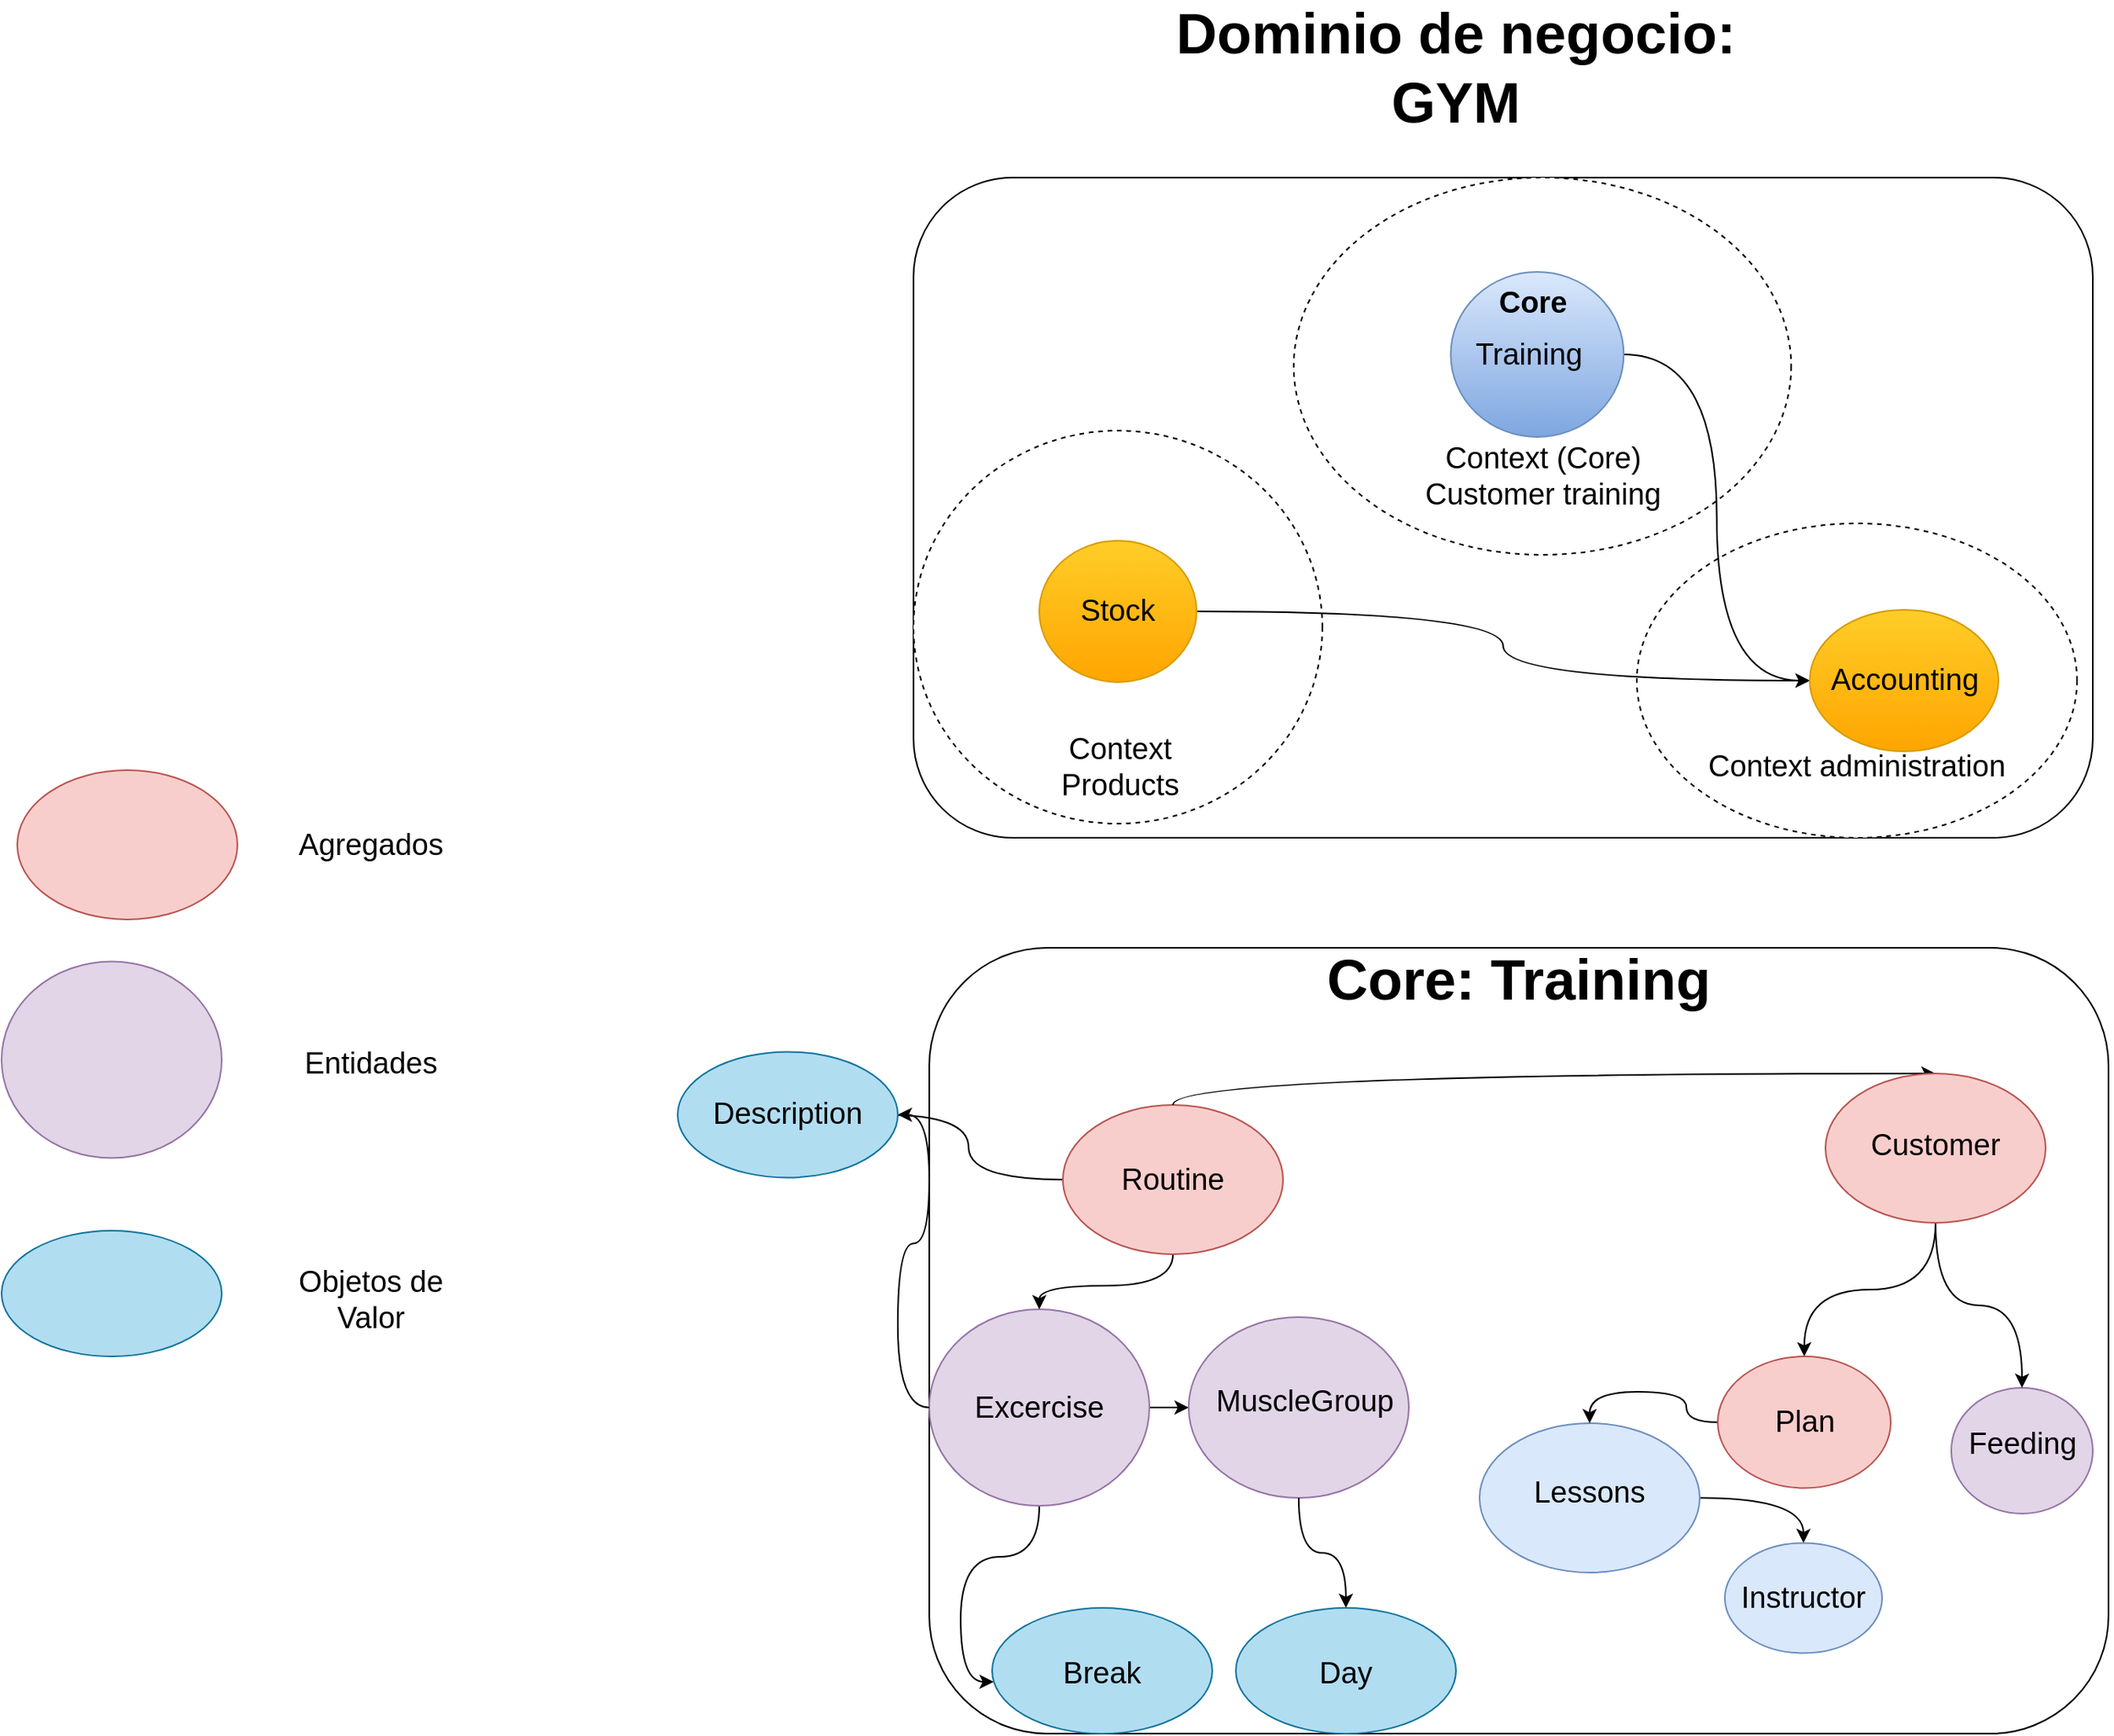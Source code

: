 <mxfile version="15.3.1" type="device" pages="3"><diagram id="tiw5Bmr05pFOXXbVsQKV" name="Analisis"><mxGraphModel dx="1695" dy="482" grid="1" gridSize="10" guides="1" tooltips="1" connect="1" arrows="1" fold="1" page="1" pageScale="1" pageWidth="827" pageHeight="1169" math="0" shadow="0"><root><mxCell id="0"/><mxCell id="1" parent="0"/><mxCell id="ugkIMONqdF9dpp6156TQ-1" value="" style="rounded=1;whiteSpace=wrap;html=1;" parent="1" vertex="1"><mxGeometry x="40" y="160" width="750" height="420" as="geometry"/></mxCell><mxCell id="ugkIMONqdF9dpp6156TQ-2" value="" style="ellipse;whiteSpace=wrap;html=1;dashed=1;" parent="1" vertex="1"><mxGeometry x="40" y="321" width="260" height="250" as="geometry"/></mxCell><mxCell id="ugkIMONqdF9dpp6156TQ-3" value="" style="ellipse;whiteSpace=wrap;html=1;dashed=1;" parent="1" vertex="1"><mxGeometry x="500" y="380" width="280" height="200" as="geometry"/></mxCell><mxCell id="ugkIMONqdF9dpp6156TQ-4" value="" style="ellipse;whiteSpace=wrap;html=1;dashed=1;" parent="1" vertex="1"><mxGeometry x="281.82" y="160" width="316.36" height="240" as="geometry"/></mxCell><mxCell id="ugkIMONqdF9dpp6156TQ-5" value="&lt;b&gt;&lt;font style=&quot;font-size: 36px&quot;&gt;Dominio de negocio:&amp;nbsp;&lt;br&gt;GYM&amp;nbsp;&lt;/font&gt;&lt;/b&gt;" style="text;html=1;strokeColor=none;fillColor=none;align=center;verticalAlign=middle;whiteSpace=wrap;rounded=0;" parent="1" vertex="1"><mxGeometry x="190" y="50" width="400" height="80" as="geometry"/></mxCell><mxCell id="ugkIMONqdF9dpp6156TQ-40" style="edgeStyle=orthogonalEdgeStyle;curved=1;rounded=0;orthogonalLoop=1;jettySize=auto;html=1;entryX=0;entryY=0.5;entryDx=0;entryDy=0;endArrow=classic;endFill=1;" parent="1" source="ugkIMONqdF9dpp6156TQ-6" target="ugkIMONqdF9dpp6156TQ-8" edge="1"><mxGeometry relative="1" as="geometry"/></mxCell><mxCell id="ugkIMONqdF9dpp6156TQ-6" value="" style="ellipse;whiteSpace=wrap;html=1;fontFamily=Helvetica;gradientColor=#ffa500;fillColor=#ffcd28;strokeColor=#d79b00;" parent="1" vertex="1"><mxGeometry x="120" y="391" width="100" height="90" as="geometry"/></mxCell><mxCell id="ugkIMONqdF9dpp6156TQ-7" style="edgeStyle=orthogonalEdgeStyle;curved=1;rounded=0;orthogonalLoop=1;jettySize=auto;html=1;entryX=1;entryY=0.5;entryDx=0;entryDy=0;fontFamily=Helvetica;fontSize=19;endArrow=none;endFill=0;startArrow=classic;startFill=1;" parent="1" source="ugkIMONqdF9dpp6156TQ-8" target="ugkIMONqdF9dpp6156TQ-10" edge="1"><mxGeometry relative="1" as="geometry"/></mxCell><mxCell id="ugkIMONqdF9dpp6156TQ-8" value="" style="ellipse;whiteSpace=wrap;html=1;gradientColor=#ffa500;fillColor=#ffcd28;strokeColor=#d79b00;" parent="1" vertex="1"><mxGeometry x="610" y="435" width="120" height="90" as="geometry"/></mxCell><mxCell id="ugkIMONqdF9dpp6156TQ-10" value="" style="ellipse;whiteSpace=wrap;html=1;gradientColor=#7ea6e0;fillColor=#dae8fc;strokeColor=#6c8ebf;" parent="1" vertex="1"><mxGeometry x="381.68" y="220" width="110" height="105" as="geometry"/></mxCell><mxCell id="ugkIMONqdF9dpp6156TQ-11" value="" style="rounded=1;whiteSpace=wrap;html=1;" parent="1" vertex="1"><mxGeometry x="50" y="650" width="750" height="500" as="geometry"/></mxCell><mxCell id="ugkIMONqdF9dpp6156TQ-12" value="&lt;span style=&quot;font-size: 36px&quot;&gt;&lt;b&gt;Core: Training&lt;/b&gt;&lt;/span&gt;" style="text;html=1;strokeColor=none;fillColor=none;align=center;verticalAlign=middle;whiteSpace=wrap;rounded=0;" parent="1" vertex="1"><mxGeometry x="260" y="630" width="330" height="80" as="geometry"/></mxCell><mxCell id="ugkIMONqdF9dpp6156TQ-14" value="Training" style="text;html=1;strokeColor=none;fillColor=none;align=center;verticalAlign=middle;whiteSpace=wrap;rounded=0;fontFamily=Helvetica;fontSize=19;" parent="1" vertex="1"><mxGeometry x="385.18" y="262.5" width="93" height="20" as="geometry"/></mxCell><mxCell id="ugkIMONqdF9dpp6156TQ-15" value="Stock" style="text;html=1;strokeColor=none;fillColor=none;align=center;verticalAlign=middle;whiteSpace=wrap;rounded=0;fontFamily=Helvetica;fontSize=19;" parent="1" vertex="1"><mxGeometry x="150" y="426" width="40" height="20" as="geometry"/></mxCell><mxCell id="ugkIMONqdF9dpp6156TQ-16" value="Core" style="text;html=1;strokeColor=none;fillColor=none;align=center;verticalAlign=middle;whiteSpace=wrap;rounded=0;fontFamily=Helvetica;fontSize=19;fontStyle=1" parent="1" vertex="1"><mxGeometry x="414" y="230" width="40" height="20" as="geometry"/></mxCell><mxCell id="ugkIMONqdF9dpp6156TQ-17" style="edgeStyle=orthogonalEdgeStyle;curved=1;rounded=0;orthogonalLoop=1;jettySize=auto;html=1;entryX=0;entryY=0.5;entryDx=0;entryDy=0;fontFamily=Helvetica;fontSize=19;endArrow=classic;endFill=1;exitX=1;exitY=0.5;exitDx=0;exitDy=0;" parent="1" source="ugkIMONqdF9dpp6156TQ-18" target="ugkIMONqdF9dpp6156TQ-20" edge="1"><mxGeometry relative="1" as="geometry"/></mxCell><mxCell id="ugkIMONqdF9dpp6156TQ-51" style="edgeStyle=orthogonalEdgeStyle;curved=1;rounded=0;orthogonalLoop=1;jettySize=auto;html=1;entryX=0.007;entryY=0.588;entryDx=0;entryDy=0;entryPerimeter=0;endArrow=classic;endFill=1;" parent="1" source="ugkIMONqdF9dpp6156TQ-18" target="ugkIMONqdF9dpp6156TQ-26" edge="1"><mxGeometry relative="1" as="geometry"/></mxCell><mxCell id="ugkIMONqdF9dpp6156TQ-18" value="" style="ellipse;whiteSpace=wrap;html=1;fontFamily=Helvetica;fillColor=#e1d5e7;strokeColor=#9673a6;" parent="1" vertex="1"><mxGeometry x="50" y="880" width="140" height="125" as="geometry"/></mxCell><mxCell id="ugkIMONqdF9dpp6156TQ-19" value="Excercise" style="text;html=1;strokeColor=none;fillColor=none;align=center;verticalAlign=middle;whiteSpace=wrap;rounded=0;fontFamily=Helvetica;fontSize=19;" parent="1" vertex="1"><mxGeometry x="65" y="928.75" width="110" height="27.5" as="geometry"/></mxCell><mxCell id="ugkIMONqdF9dpp6156TQ-20" value="" style="ellipse;whiteSpace=wrap;html=1;fontFamily=Helvetica;fillColor=#e1d5e7;strokeColor=#9673a6;" parent="1" vertex="1"><mxGeometry x="215" y="885" width="140" height="115" as="geometry"/></mxCell><mxCell id="ugkIMONqdF9dpp6156TQ-21" value="MuscleGroup" style="text;html=1;strokeColor=none;fillColor=none;align=center;verticalAlign=middle;whiteSpace=wrap;rounded=0;fontFamily=Helvetica;fontSize=19;" parent="1" vertex="1"><mxGeometry x="223.5" y="925.01" width="130" height="27.5" as="geometry"/></mxCell><mxCell id="ugkIMONqdF9dpp6156TQ-22" style="edgeStyle=orthogonalEdgeStyle;curved=1;rounded=0;orthogonalLoop=1;jettySize=auto;html=1;entryX=0.5;entryY=0;entryDx=0;entryDy=0;fontFamily=Helvetica;fontSize=19;endArrow=classic;endFill=1;" parent="1" source="ugkIMONqdF9dpp6156TQ-24" target="ugkIMONqdF9dpp6156TQ-18" edge="1"><mxGeometry relative="1" as="geometry"/></mxCell><mxCell id="z4wLtx0t6drYSwfVVddU-1" style="edgeStyle=orthogonalEdgeStyle;rounded=0;orthogonalLoop=1;jettySize=auto;html=1;entryX=1;entryY=0.5;entryDx=0;entryDy=0;startArrow=none;startFill=0;endArrow=classic;endFill=1;curved=1;" edge="1" parent="1" source="ugkIMONqdF9dpp6156TQ-24" target="ugkIMONqdF9dpp6156TQ-68"><mxGeometry relative="1" as="geometry"/></mxCell><mxCell id="ugkIMONqdF9dpp6156TQ-24" value="" style="ellipse;whiteSpace=wrap;html=1;fontFamily=Helvetica;fillColor=#f8cecc;strokeColor=#b85450;" parent="1" vertex="1"><mxGeometry x="135" y="750" width="140" height="95" as="geometry"/></mxCell><mxCell id="ugkIMONqdF9dpp6156TQ-25" value="Routine" style="text;html=1;strokeColor=none;fillColor=none;align=center;verticalAlign=middle;whiteSpace=wrap;rounded=0;fontFamily=Helvetica;fontSize=19;" parent="1" vertex="1"><mxGeometry x="150" y="783.75" width="110" height="27.5" as="geometry"/></mxCell><mxCell id="ugkIMONqdF9dpp6156TQ-26" value="" style="ellipse;whiteSpace=wrap;html=1;fontFamily=Helvetica;fillColor=#b1ddf0;strokeColor=#10739e;" parent="1" vertex="1"><mxGeometry x="90" y="1070" width="140" height="80" as="geometry"/></mxCell><mxCell id="ugkIMONqdF9dpp6156TQ-27" value="Break" style="text;html=1;strokeColor=none;fillColor=none;align=center;verticalAlign=middle;whiteSpace=wrap;rounded=0;fontFamily=Helvetica;fontSize=19;" parent="1" vertex="1"><mxGeometry x="105" y="1098.74" width="110" height="27.5" as="geometry"/></mxCell><mxCell id="ugkIMONqdF9dpp6156TQ-28" value="" style="ellipse;whiteSpace=wrap;html=1;fontFamily=Helvetica;fillColor=#e1d5e7;strokeColor=#9673a6;" parent="1" vertex="1"><mxGeometry x="700" y="930" width="90" height="80" as="geometry"/></mxCell><mxCell id="ugkIMONqdF9dpp6156TQ-29" value="Feeding" style="text;html=1;strokeColor=none;fillColor=none;align=center;verticalAlign=middle;whiteSpace=wrap;rounded=0;fontFamily=Helvetica;fontSize=19;" parent="1" vertex="1"><mxGeometry x="687.5" y="952.51" width="115" height="27.5" as="geometry"/></mxCell><mxCell id="ugkIMONqdF9dpp6156TQ-62" style="edgeStyle=orthogonalEdgeStyle;curved=1;rounded=0;orthogonalLoop=1;jettySize=auto;html=1;entryX=0.5;entryY=0;entryDx=0;entryDy=0;endArrow=classic;endFill=1;" parent="1" source="ugkIMONqdF9dpp6156TQ-30" target="ugkIMONqdF9dpp6156TQ-60" edge="1"><mxGeometry relative="1" as="geometry"/></mxCell><mxCell id="ugkIMONqdF9dpp6156TQ-30" value="" style="ellipse;whiteSpace=wrap;html=1;fontFamily=Helvetica;fillColor=#dae8fc;strokeColor=#6c8ebf;" parent="1" vertex="1"><mxGeometry x="400" y="952.51" width="140" height="95" as="geometry"/></mxCell><mxCell id="ugkIMONqdF9dpp6156TQ-31" value="Lessons" style="text;html=1;strokeColor=none;fillColor=none;align=center;verticalAlign=middle;whiteSpace=wrap;rounded=0;fontFamily=Helvetica;fontSize=19;" parent="1" vertex="1"><mxGeometry x="415" y="976.26" width="110" height="41.25" as="geometry"/></mxCell><mxCell id="ugkIMONqdF9dpp6156TQ-35" value="Accounting" style="text;html=1;strokeColor=none;fillColor=none;align=center;verticalAlign=middle;whiteSpace=wrap;rounded=0;fontFamily=Helvetica;fontSize=19;" parent="1" vertex="1"><mxGeometry x="623.5" y="470" width="93" height="20" as="geometry"/></mxCell><mxCell id="ugkIMONqdF9dpp6156TQ-41" style="edgeStyle=orthogonalEdgeStyle;curved=1;rounded=0;orthogonalLoop=1;jettySize=auto;html=1;endArrow=classic;endFill=1;" parent="1" source="ugkIMONqdF9dpp6156TQ-36" target="ugkIMONqdF9dpp6156TQ-28" edge="1"><mxGeometry relative="1" as="geometry"/></mxCell><mxCell id="ugkIMONqdF9dpp6156TQ-46" style="edgeStyle=orthogonalEdgeStyle;curved=1;rounded=0;orthogonalLoop=1;jettySize=auto;html=1;endArrow=classic;endFill=1;" parent="1" source="ugkIMONqdF9dpp6156TQ-36" target="ugkIMONqdF9dpp6156TQ-42" edge="1"><mxGeometry relative="1" as="geometry"/></mxCell><mxCell id="ugkIMONqdF9dpp6156TQ-48" style="edgeStyle=orthogonalEdgeStyle;curved=1;rounded=0;orthogonalLoop=1;jettySize=auto;html=1;entryX=0.5;entryY=0;entryDx=0;entryDy=0;endArrow=none;endFill=0;startArrow=classic;startFill=1;" parent="1" source="ugkIMONqdF9dpp6156TQ-36" target="ugkIMONqdF9dpp6156TQ-24" edge="1"><mxGeometry relative="1" as="geometry"><Array as="points"><mxPoint x="636" y="730"/><mxPoint x="205" y="730"/></Array></mxGeometry></mxCell><mxCell id="ugkIMONqdF9dpp6156TQ-36" value="" style="ellipse;whiteSpace=wrap;html=1;fontFamily=Helvetica;fillColor=#f8cecc;strokeColor=#b85450;" parent="1" vertex="1"><mxGeometry x="620" y="730" width="140" height="95" as="geometry"/></mxCell><mxCell id="ugkIMONqdF9dpp6156TQ-37" value="Customer" style="text;html=1;strokeColor=none;fillColor=none;align=center;verticalAlign=middle;whiteSpace=wrap;rounded=0;fontFamily=Helvetica;fontSize=19;" parent="1" vertex="1"><mxGeometry x="635" y="754.99" width="110" height="41.25" as="geometry"/></mxCell><mxCell id="AWFT3y6Bp3kpCuH-oK3P-1" style="edgeStyle=orthogonalEdgeStyle;rounded=0;orthogonalLoop=1;jettySize=auto;html=1;entryX=0.5;entryY=0;entryDx=0;entryDy=0;startArrow=none;startFill=0;endArrow=classic;endFill=1;curved=1;" edge="1" parent="1" source="ugkIMONqdF9dpp6156TQ-42" target="ugkIMONqdF9dpp6156TQ-30"><mxGeometry relative="1" as="geometry"/></mxCell><mxCell id="ugkIMONqdF9dpp6156TQ-42" value="" style="ellipse;whiteSpace=wrap;html=1;fontFamily=Helvetica;fillColor=#f8cecc;strokeColor=#b85450;" parent="1" vertex="1"><mxGeometry x="551.5" y="910" width="110" height="83.76" as="geometry"/></mxCell><mxCell id="ugkIMONqdF9dpp6156TQ-43" value="Plan" style="text;html=1;strokeColor=none;fillColor=none;align=center;verticalAlign=middle;whiteSpace=wrap;rounded=0;fontFamily=Helvetica;fontSize=19;" parent="1" vertex="1"><mxGeometry x="551.5" y="938.13" width="110" height="27.5" as="geometry"/></mxCell><mxCell id="ugkIMONqdF9dpp6156TQ-60" value="" style="ellipse;whiteSpace=wrap;html=1;fontFamily=Helvetica;fillColor=#dae8fc;strokeColor=#6c8ebf;" parent="1" vertex="1"><mxGeometry x="556" y="1028.74" width="100" height="70" as="geometry"/></mxCell><mxCell id="ugkIMONqdF9dpp6156TQ-61" value="Instructor" style="text;html=1;strokeColor=none;fillColor=none;align=center;verticalAlign=middle;whiteSpace=wrap;rounded=0;fontFamily=Helvetica;fontSize=19;" parent="1" vertex="1"><mxGeometry x="551" y="1053.74" width="110" height="20" as="geometry"/></mxCell><mxCell id="ugkIMONqdF9dpp6156TQ-69" style="edgeStyle=orthogonalEdgeStyle;curved=1;rounded=0;orthogonalLoop=1;jettySize=auto;html=1;entryX=0;entryY=0.5;entryDx=0;entryDy=0;endArrow=none;endFill=0;startArrow=classic;startFill=1;" parent="1" source="ugkIMONqdF9dpp6156TQ-67" target="ugkIMONqdF9dpp6156TQ-18" edge="1"><mxGeometry relative="1" as="geometry"/></mxCell><mxCell id="ugkIMONqdF9dpp6156TQ-67" value="" style="ellipse;whiteSpace=wrap;html=1;fontFamily=Helvetica;fillColor=#b1ddf0;strokeColor=#10739e;" parent="1" vertex="1"><mxGeometry x="-110" y="716.24" width="140" height="80" as="geometry"/></mxCell><mxCell id="ugkIMONqdF9dpp6156TQ-68" value="Description" style="text;html=1;strokeColor=none;fillColor=none;align=center;verticalAlign=middle;whiteSpace=wrap;rounded=0;fontFamily=Helvetica;fontSize=19;" parent="1" vertex="1"><mxGeometry x="-95" y="742.49" width="110" height="27.5" as="geometry"/></mxCell><mxCell id="IkUBJkcs8IGaYLz_Flur-2" value="" style="ellipse;whiteSpace=wrap;html=1;fontFamily=Helvetica;fillColor=#f8cecc;strokeColor=#b85450;" vertex="1" parent="1"><mxGeometry x="-530" y="537" width="140" height="95" as="geometry"/></mxCell><mxCell id="IkUBJkcs8IGaYLz_Flur-4" value="Agregados" style="text;html=1;strokeColor=none;fillColor=none;align=center;verticalAlign=middle;whiteSpace=wrap;rounded=0;fontFamily=Helvetica;fontSize=19;" vertex="1" parent="1"><mxGeometry x="-360" y="571" width="110" height="27.5" as="geometry"/></mxCell><mxCell id="IkUBJkcs8IGaYLz_Flur-5" value="" style="ellipse;whiteSpace=wrap;html=1;fontFamily=Helvetica;fillColor=#e1d5e7;strokeColor=#9673a6;" vertex="1" parent="1"><mxGeometry x="-540" y="658.75" width="140" height="125" as="geometry"/></mxCell><mxCell id="IkUBJkcs8IGaYLz_Flur-6" value="Entidades" style="text;html=1;strokeColor=none;fillColor=none;align=center;verticalAlign=middle;whiteSpace=wrap;rounded=0;fontFamily=Helvetica;fontSize=19;" vertex="1" parent="1"><mxGeometry x="-360" y="710" width="110" height="27.5" as="geometry"/></mxCell><mxCell id="IkUBJkcs8IGaYLz_Flur-7" value="" style="ellipse;whiteSpace=wrap;html=1;fontFamily=Helvetica;fillColor=#b1ddf0;strokeColor=#10739e;" vertex="1" parent="1"><mxGeometry x="-540" y="830" width="140" height="80" as="geometry"/></mxCell><mxCell id="IkUBJkcs8IGaYLz_Flur-8" value="Objetos de Valor" style="text;html=1;strokeColor=none;fillColor=none;align=center;verticalAlign=middle;whiteSpace=wrap;rounded=0;fontFamily=Helvetica;fontSize=19;" vertex="1" parent="1"><mxGeometry x="-360" y="860" width="110" height="27.5" as="geometry"/></mxCell><mxCell id="IkUBJkcs8IGaYLz_Flur-14" value="Context (Core) Customer training" style="text;html=1;strokeColor=none;fillColor=none;align=center;verticalAlign=middle;whiteSpace=wrap;rounded=0;fontFamily=Helvetica;fontSize=19;" vertex="1" parent="1"><mxGeometry x="357.59" y="330" width="164.82" height="40" as="geometry"/></mxCell><mxCell id="IkUBJkcs8IGaYLz_Flur-15" value="Context Products" style="text;html=1;strokeColor=none;fillColor=none;align=center;verticalAlign=middle;whiteSpace=wrap;rounded=0;fontFamily=Helvetica;fontSize=19;" vertex="1" parent="1"><mxGeometry x="105" y="525" width="133" height="20" as="geometry"/></mxCell><mxCell id="IkUBJkcs8IGaYLz_Flur-16" value="Context&amp;nbsp;administration" style="text;html=1;strokeColor=none;fillColor=none;align=center;verticalAlign=middle;whiteSpace=wrap;rounded=0;fontFamily=Helvetica;fontSize=19;" vertex="1" parent="1"><mxGeometry x="551" y="525" width="178" height="20" as="geometry"/></mxCell><mxCell id="U_Co7qMBWZJ00F8qK2on-6" style="edgeStyle=orthogonalEdgeStyle;rounded=0;orthogonalLoop=1;jettySize=auto;html=1;startArrow=classic;startFill=1;endArrow=none;endFill=0;curved=1;" edge="1" parent="1" source="U_Co7qMBWZJ00F8qK2on-1" target="ugkIMONqdF9dpp6156TQ-20"><mxGeometry relative="1" as="geometry"/></mxCell><mxCell id="U_Co7qMBWZJ00F8qK2on-1" value="" style="ellipse;whiteSpace=wrap;html=1;fontFamily=Helvetica;fillColor=#b1ddf0;strokeColor=#10739e;" vertex="1" parent="1"><mxGeometry x="245" y="1070" width="140" height="80" as="geometry"/></mxCell><mxCell id="U_Co7qMBWZJ00F8qK2on-2" value="Day" style="text;html=1;strokeColor=none;fillColor=none;align=center;verticalAlign=middle;whiteSpace=wrap;rounded=0;fontFamily=Helvetica;fontSize=19;" vertex="1" parent="1"><mxGeometry x="260" y="1098.74" width="110" height="27.5" as="geometry"/></mxCell></root></mxGraphModel></diagram><diagram id="6h7FGikNmwyFRgyz8muw" name="Modelo de dominio"><mxGraphModel dx="2347" dy="1776" grid="1" gridSize="10" guides="1" tooltips="1" connect="1" arrows="1" fold="1" page="1" pageScale="1" pageWidth="827" pageHeight="1169" math="0" shadow="0"><root><mxCell id="7IHu89TSpWFx08FUJuCJ-0"/><mxCell id="7IHu89TSpWFx08FUJuCJ-1" parent="7IHu89TSpWFx08FUJuCJ-0"/><mxCell id="hOPjn10W1YKrCbFRlW7Z-13" value="[AR] Routine" style="shape=table;startSize=30;container=1;collapsible=1;childLayout=tableLayout;fixedRows=1;rowLines=0;fontStyle=1;align=center;resizeLast=1;fillColor=#f8cecc;strokeColor=#b85450;" vertex="1" parent="7IHu89TSpWFx08FUJuCJ-1"><mxGeometry x="480" y="40" width="180" height="250" as="geometry"/></mxCell><mxCell id="hOPjn10W1YKrCbFRlW7Z-14" value="" style="shape=partialRectangle;collapsible=0;dropTarget=0;pointerEvents=0;fillColor=none;top=0;left=0;bottom=0;right=0;points=[[0,0.5],[1,0.5]];portConstraint=eastwest;" vertex="1" parent="hOPjn10W1YKrCbFRlW7Z-13"><mxGeometry y="30" width="180" height="30" as="geometry"/></mxCell><mxCell id="hOPjn10W1YKrCbFRlW7Z-15" value="ID" style="shape=partialRectangle;connectable=0;fillColor=none;top=0;left=0;bottom=0;right=0;fontStyle=1;overflow=hidden;" vertex="1" parent="hOPjn10W1YKrCbFRlW7Z-14"><mxGeometry width="60" height="30" as="geometry"><mxRectangle width="60" height="30" as="alternateBounds"/></mxGeometry></mxCell><mxCell id="hOPjn10W1YKrCbFRlW7Z-16" value="RoutinaId" style="shape=partialRectangle;connectable=0;fillColor=none;top=0;left=0;bottom=0;right=0;align=left;spacingLeft=6;fontStyle=7;overflow=hidden;" vertex="1" parent="hOPjn10W1YKrCbFRlW7Z-14"><mxGeometry x="60" width="120" height="30" as="geometry"><mxRectangle width="120" height="30" as="alternateBounds"/></mxGeometry></mxCell><mxCell id="p-iyb5XQXjaK2IdQpueJ-11" value="" style="shape=partialRectangle;collapsible=0;dropTarget=0;pointerEvents=0;fillColor=none;top=0;left=0;bottom=0;right=0;points=[[0,0.5],[1,0.5]];portConstraint=eastwest;" vertex="1" parent="hOPjn10W1YKrCbFRlW7Z-13"><mxGeometry y="60" width="180" height="30" as="geometry"/></mxCell><mxCell id="p-iyb5XQXjaK2IdQpueJ-12" value="VO" style="shape=partialRectangle;connectable=0;fillColor=none;top=0;left=0;bottom=0;right=0;fontStyle=0;overflow=hidden;" vertex="1" parent="p-iyb5XQXjaK2IdQpueJ-11"><mxGeometry width="60" height="30" as="geometry"><mxRectangle width="60" height="30" as="alternateBounds"/></mxGeometry></mxCell><mxCell id="p-iyb5XQXjaK2IdQpueJ-13" value="Description" style="shape=partialRectangle;connectable=0;fillColor=none;top=0;left=0;bottom=0;right=0;align=left;spacingLeft=6;fontStyle=2;overflow=hidden;" vertex="1" parent="p-iyb5XQXjaK2IdQpueJ-11"><mxGeometry x="60" width="120" height="30" as="geometry"><mxRectangle width="120" height="30" as="alternateBounds"/></mxGeometry></mxCell><mxCell id="p-iyb5XQXjaK2IdQpueJ-14" value="" style="shape=partialRectangle;collapsible=0;dropTarget=0;pointerEvents=0;fillColor=none;top=0;left=0;bottom=0;right=0;points=[[0,0.5],[1,0.5]];portConstraint=eastwest;" vertex="1" parent="hOPjn10W1YKrCbFRlW7Z-13"><mxGeometry y="90" width="180" height="30" as="geometry"/></mxCell><mxCell id="p-iyb5XQXjaK2IdQpueJ-15" value="VO" style="shape=partialRectangle;connectable=0;fillColor=none;top=0;left=0;bottom=0;right=0;fontStyle=0;overflow=hidden;" vertex="1" parent="p-iyb5XQXjaK2IdQpueJ-14"><mxGeometry width="60" height="30" as="geometry"><mxRectangle width="60" height="30" as="alternateBounds"/></mxGeometry></mxCell><mxCell id="p-iyb5XQXjaK2IdQpueJ-16" value="Name" style="shape=partialRectangle;connectable=0;fillColor=none;top=0;left=0;bottom=0;right=0;align=left;spacingLeft=6;fontStyle=0;overflow=hidden;" vertex="1" parent="p-iyb5XQXjaK2IdQpueJ-14"><mxGeometry x="60" width="120" height="30" as="geometry"><mxRectangle width="120" height="30" as="alternateBounds"/></mxGeometry></mxCell><mxCell id="hOPjn10W1YKrCbFRlW7Z-17" value="" style="shape=partialRectangle;collapsible=0;dropTarget=0;pointerEvents=0;fillColor=none;top=0;left=0;bottom=1;right=0;points=[[0,0.5],[1,0.5]];portConstraint=eastwest;" vertex="1" parent="hOPjn10W1YKrCbFRlW7Z-13"><mxGeometry y="120" width="180" height="30" as="geometry"/></mxCell><mxCell id="hOPjn10W1YKrCbFRlW7Z-18" value="E" style="shape=partialRectangle;connectable=0;fillColor=none;top=0;left=0;bottom=0;right=0;fontStyle=0;overflow=hidden;" vertex="1" parent="hOPjn10W1YKrCbFRlW7Z-17"><mxGeometry width="60" height="30" as="geometry"><mxRectangle width="60" height="30" as="alternateBounds"/></mxGeometry></mxCell><mxCell id="hOPjn10W1YKrCbFRlW7Z-19" value="Set&lt;Excersice&gt;" style="shape=partialRectangle;connectable=0;fillColor=none;top=0;left=0;bottom=0;right=0;align=left;spacingLeft=6;fontStyle=0;overflow=hidden;" vertex="1" parent="hOPjn10W1YKrCbFRlW7Z-17"><mxGeometry x="60" width="120" height="30" as="geometry"><mxRectangle width="120" height="30" as="alternateBounds"/></mxGeometry></mxCell><mxCell id="hOPjn10W1YKrCbFRlW7Z-20" value="" style="shape=partialRectangle;collapsible=0;dropTarget=0;pointerEvents=0;fillColor=none;top=0;left=0;bottom=0;right=0;points=[[0,0.5],[1,0.5]];portConstraint=eastwest;" vertex="1" parent="hOPjn10W1YKrCbFRlW7Z-13"><mxGeometry y="150" width="180" height="30" as="geometry"/></mxCell><mxCell id="hOPjn10W1YKrCbFRlW7Z-21" value="" style="shape=partialRectangle;connectable=0;fillColor=none;top=0;left=0;bottom=0;right=0;editable=1;overflow=hidden;" vertex="1" parent="hOPjn10W1YKrCbFRlW7Z-20"><mxGeometry width="60" height="30" as="geometry"><mxRectangle width="60" height="30" as="alternateBounds"/></mxGeometry></mxCell><mxCell id="hOPjn10W1YKrCbFRlW7Z-22" value="AddExcercise()" style="shape=partialRectangle;connectable=0;fillColor=none;top=0;left=0;bottom=0;right=0;align=left;spacingLeft=6;overflow=hidden;" vertex="1" parent="hOPjn10W1YKrCbFRlW7Z-20"><mxGeometry x="60" width="120" height="30" as="geometry"><mxRectangle width="120" height="30" as="alternateBounds"/></mxGeometry></mxCell><mxCell id="xceiYYaRND7c7iBRlGGw-18" value="" style="shape=partialRectangle;collapsible=0;dropTarget=0;pointerEvents=0;fillColor=none;top=0;left=0;bottom=0;right=0;points=[[0,0.5],[1,0.5]];portConstraint=eastwest;" vertex="1" parent="hOPjn10W1YKrCbFRlW7Z-13"><mxGeometry y="180" width="180" height="30" as="geometry"/></mxCell><mxCell id="xceiYYaRND7c7iBRlGGw-19" value="" style="shape=partialRectangle;connectable=0;fillColor=none;top=0;left=0;bottom=0;right=0;editable=1;overflow=hidden;" vertex="1" parent="xceiYYaRND7c7iBRlGGw-18"><mxGeometry width="60" height="30" as="geometry"><mxRectangle width="60" height="30" as="alternateBounds"/></mxGeometry></mxCell><mxCell id="xceiYYaRND7c7iBRlGGw-20" value="UpdateName()" style="shape=partialRectangle;connectable=0;fillColor=none;top=0;left=0;bottom=0;right=0;align=left;spacingLeft=6;overflow=hidden;" vertex="1" parent="xceiYYaRND7c7iBRlGGw-18"><mxGeometry x="60" width="120" height="30" as="geometry"><mxRectangle width="120" height="30" as="alternateBounds"/></mxGeometry></mxCell><mxCell id="hOPjn10W1YKrCbFRlW7Z-23" value="" style="shape=partialRectangle;collapsible=0;dropTarget=0;pointerEvents=0;fillColor=none;top=0;left=0;bottom=0;right=0;points=[[0,0.5],[1,0.5]];portConstraint=eastwest;" vertex="1" parent="hOPjn10W1YKrCbFRlW7Z-13"><mxGeometry y="210" width="180" height="30" as="geometry"/></mxCell><mxCell id="hOPjn10W1YKrCbFRlW7Z-24" value="" style="shape=partialRectangle;connectable=0;fillColor=none;top=0;left=0;bottom=0;right=0;editable=1;overflow=hidden;" vertex="1" parent="hOPjn10W1YKrCbFRlW7Z-23"><mxGeometry width="60" height="30" as="geometry"><mxRectangle width="60" height="30" as="alternateBounds"/></mxGeometry></mxCell><mxCell id="hOPjn10W1YKrCbFRlW7Z-25" value="RemoveExcercise()" style="shape=partialRectangle;connectable=0;fillColor=none;top=0;left=0;bottom=0;right=0;align=left;spacingLeft=6;overflow=hidden;" vertex="1" parent="hOPjn10W1YKrCbFRlW7Z-23"><mxGeometry x="60" width="120" height="30" as="geometry"><mxRectangle width="120" height="30" as="alternateBounds"/></mxGeometry></mxCell><mxCell id="hOPjn10W1YKrCbFRlW7Z-38" value="[E] Instructor" style="shape=table;startSize=30;container=1;collapsible=1;childLayout=tableLayout;fixedRows=1;rowLines=0;fontStyle=1;align=center;resizeLast=1;fillColor=#fff2cc;strokeColor=#d6b656;" vertex="1" parent="7IHu89TSpWFx08FUJuCJ-1"><mxGeometry x="450" y="-650" width="180" height="190" as="geometry"/></mxCell><mxCell id="s4oQsw_PIkTmQl8Dtv0n-7" value="" style="shape=partialRectangle;collapsible=0;dropTarget=0;pointerEvents=0;fillColor=none;top=0;left=0;bottom=0;right=0;points=[[0,0.5],[1,0.5]];portConstraint=eastwest;" vertex="1" parent="hOPjn10W1YKrCbFRlW7Z-38"><mxGeometry y="30" width="180" height="30" as="geometry"/></mxCell><mxCell id="s4oQsw_PIkTmQl8Dtv0n-8" value="ID" style="shape=partialRectangle;connectable=0;fillColor=none;top=0;left=0;bottom=0;right=0;fontStyle=1;overflow=hidden;" vertex="1" parent="s4oQsw_PIkTmQl8Dtv0n-7"><mxGeometry width="60" height="30" as="geometry"><mxRectangle width="60" height="30" as="alternateBounds"/></mxGeometry></mxCell><mxCell id="s4oQsw_PIkTmQl8Dtv0n-9" value="InstructorId" style="shape=partialRectangle;connectable=0;fillColor=none;top=0;left=0;bottom=0;right=0;align=left;spacingLeft=6;fontStyle=7;overflow=hidden;" vertex="1" parent="s4oQsw_PIkTmQl8Dtv0n-7"><mxGeometry x="60" width="120" height="30" as="geometry"><mxRectangle width="120" height="30" as="alternateBounds"/></mxGeometry></mxCell><mxCell id="slkL1JMMcWr6ZFEywbwG-6" value="" style="shape=partialRectangle;collapsible=0;dropTarget=0;pointerEvents=0;fillColor=none;top=0;left=0;bottom=0;right=0;points=[[0,0.5],[1,0.5]];portConstraint=eastwest;" vertex="1" parent="hOPjn10W1YKrCbFRlW7Z-38"><mxGeometry y="60" width="180" height="30" as="geometry"/></mxCell><mxCell id="slkL1JMMcWr6ZFEywbwG-7" value="ID" style="shape=partialRectangle;connectable=0;fillColor=none;top=0;left=0;bottom=0;right=0;fontStyle=0;overflow=hidden;" vertex="1" parent="slkL1JMMcWr6ZFEywbwG-6"><mxGeometry width="60" height="30" as="geometry"><mxRectangle width="60" height="30" as="alternateBounds"/></mxGeometry></mxCell><mxCell id="slkL1JMMcWr6ZFEywbwG-8" value="AccountId" style="shape=partialRectangle;connectable=0;fillColor=none;top=0;left=0;bottom=0;right=0;align=left;spacingLeft=6;fontStyle=0;overflow=hidden;" vertex="1" parent="slkL1JMMcWr6ZFEywbwG-6"><mxGeometry x="60" width="120" height="30" as="geometry"><mxRectangle width="120" height="30" as="alternateBounds"/></mxGeometry></mxCell><mxCell id="hOPjn10W1YKrCbFRlW7Z-42" value="" style="shape=partialRectangle;collapsible=0;dropTarget=0;pointerEvents=0;fillColor=none;top=0;left=0;bottom=1;right=0;points=[[0,0.5],[1,0.5]];portConstraint=eastwest;" vertex="1" parent="hOPjn10W1YKrCbFRlW7Z-38"><mxGeometry y="90" width="180" height="30" as="geometry"/></mxCell><mxCell id="hOPjn10W1YKrCbFRlW7Z-43" value="VO" style="shape=partialRectangle;connectable=0;fillColor=none;top=0;left=0;bottom=0;right=0;fontStyle=0;overflow=hidden;" vertex="1" parent="hOPjn10W1YKrCbFRlW7Z-42"><mxGeometry width="60" height="30" as="geometry"><mxRectangle width="60" height="30" as="alternateBounds"/></mxGeometry></mxCell><mxCell id="hOPjn10W1YKrCbFRlW7Z-44" value="Name" style="shape=partialRectangle;connectable=0;fillColor=none;top=0;left=0;bottom=0;right=0;align=left;spacingLeft=6;fontStyle=2;overflow=hidden;" vertex="1" parent="hOPjn10W1YKrCbFRlW7Z-42"><mxGeometry x="60" width="120" height="30" as="geometry"><mxRectangle width="120" height="30" as="alternateBounds"/></mxGeometry></mxCell><mxCell id="xceiYYaRND7c7iBRlGGw-50" value="" style="shape=partialRectangle;collapsible=0;dropTarget=0;pointerEvents=0;fillColor=none;top=0;left=0;bottom=0;right=0;points=[[0,0.5],[1,0.5]];portConstraint=eastwest;" vertex="1" parent="hOPjn10W1YKrCbFRlW7Z-38"><mxGeometry y="120" width="180" height="30" as="geometry"/></mxCell><mxCell id="xceiYYaRND7c7iBRlGGw-51" value="" style="shape=partialRectangle;connectable=0;fillColor=none;top=0;left=0;bottom=0;right=0;editable=1;overflow=hidden;" vertex="1" parent="xceiYYaRND7c7iBRlGGw-50"><mxGeometry width="60" height="30" as="geometry"><mxRectangle width="60" height="30" as="alternateBounds"/></mxGeometry></mxCell><mxCell id="xceiYYaRND7c7iBRlGGw-52" value="AssingAccount()" style="shape=partialRectangle;connectable=0;fillColor=none;top=0;left=0;bottom=0;right=0;align=left;spacingLeft=6;overflow=hidden;" vertex="1" parent="xceiYYaRND7c7iBRlGGw-50"><mxGeometry x="60" width="120" height="30" as="geometry"><mxRectangle width="120" height="30" as="alternateBounds"/></mxGeometry></mxCell><mxCell id="hOPjn10W1YKrCbFRlW7Z-45" value="" style="shape=partialRectangle;collapsible=0;dropTarget=0;pointerEvents=0;fillColor=none;top=0;left=0;bottom=0;right=0;points=[[0,0.5],[1,0.5]];portConstraint=eastwest;" vertex="1" parent="hOPjn10W1YKrCbFRlW7Z-38"><mxGeometry y="150" width="180" height="30" as="geometry"/></mxCell><mxCell id="hOPjn10W1YKrCbFRlW7Z-46" value="" style="shape=partialRectangle;connectable=0;fillColor=none;top=0;left=0;bottom=0;right=0;editable=1;overflow=hidden;" vertex="1" parent="hOPjn10W1YKrCbFRlW7Z-45"><mxGeometry width="60" height="30" as="geometry"><mxRectangle width="60" height="30" as="alternateBounds"/></mxGeometry></mxCell><mxCell id="hOPjn10W1YKrCbFRlW7Z-47" value="UpdateName()" style="shape=partialRectangle;connectable=0;fillColor=none;top=0;left=0;bottom=0;right=0;align=left;spacingLeft=6;overflow=hidden;" vertex="1" parent="hOPjn10W1YKrCbFRlW7Z-45"><mxGeometry x="60" width="120" height="30" as="geometry"><mxRectangle width="120" height="30" as="alternateBounds"/></mxGeometry></mxCell><mxCell id="hOPjn10W1YKrCbFRlW7Z-64" value="[AR] Customer" style="shape=table;startSize=30;container=1;collapsible=1;childLayout=tableLayout;fixedRows=1;rowLines=0;fontStyle=1;align=center;resizeLast=1;fillColor=#f8cecc;strokeColor=#b85450;" vertex="1" parent="7IHu89TSpWFx08FUJuCJ-1"><mxGeometry x="1060" y="-260" width="180" height="400" as="geometry"/></mxCell><mxCell id="hOPjn10W1YKrCbFRlW7Z-65" value="" style="shape=partialRectangle;collapsible=0;dropTarget=0;pointerEvents=0;fillColor=none;top=0;left=0;bottom=0;right=0;points=[[0,0.5],[1,0.5]];portConstraint=eastwest;" vertex="1" parent="hOPjn10W1YKrCbFRlW7Z-64"><mxGeometry y="30" width="180" height="30" as="geometry"/></mxCell><mxCell id="hOPjn10W1YKrCbFRlW7Z-66" value="ID" style="shape=partialRectangle;connectable=0;fillColor=none;top=0;left=0;bottom=0;right=0;fontStyle=1;overflow=hidden;" vertex="1" parent="hOPjn10W1YKrCbFRlW7Z-65"><mxGeometry width="60" height="30" as="geometry"><mxRectangle width="60" height="30" as="alternateBounds"/></mxGeometry></mxCell><mxCell id="hOPjn10W1YKrCbFRlW7Z-67" value="CustomerId" style="shape=partialRectangle;connectable=0;fillColor=none;top=0;left=0;bottom=0;right=0;align=left;spacingLeft=6;fontStyle=7;overflow=hidden;" vertex="1" parent="hOPjn10W1YKrCbFRlW7Z-65"><mxGeometry x="60" width="120" height="30" as="geometry"><mxRectangle width="120" height="30" as="alternateBounds"/></mxGeometry></mxCell><mxCell id="s4oQsw_PIkTmQl8Dtv0n-67" value="" style="shape=partialRectangle;collapsible=0;dropTarget=0;pointerEvents=0;fillColor=none;top=0;left=0;bottom=0;right=0;points=[[0,0.5],[1,0.5]];portConstraint=eastwest;" vertex="1" parent="hOPjn10W1YKrCbFRlW7Z-64"><mxGeometry y="60" width="180" height="30" as="geometry"/></mxCell><mxCell id="s4oQsw_PIkTmQl8Dtv0n-68" value="ID" style="shape=partialRectangle;connectable=0;fillColor=none;top=0;left=0;bottom=0;right=0;fontStyle=0;overflow=hidden;" vertex="1" parent="s4oQsw_PIkTmQl8Dtv0n-67"><mxGeometry width="60" height="30" as="geometry"><mxRectangle width="60" height="30" as="alternateBounds"/></mxGeometry></mxCell><mxCell id="s4oQsw_PIkTmQl8Dtv0n-69" value="PlanId" style="shape=partialRectangle;connectable=0;fillColor=none;top=0;left=0;bottom=0;right=0;align=left;spacingLeft=6;fontStyle=0;overflow=hidden;" vertex="1" parent="s4oQsw_PIkTmQl8Dtv0n-67"><mxGeometry x="60" width="120" height="30" as="geometry"><mxRectangle width="120" height="30" as="alternateBounds"/></mxGeometry></mxCell><mxCell id="slkL1JMMcWr6ZFEywbwG-0" value="" style="shape=partialRectangle;collapsible=0;dropTarget=0;pointerEvents=0;fillColor=none;top=0;left=0;bottom=0;right=0;points=[[0,0.5],[1,0.5]];portConstraint=eastwest;" vertex="1" parent="hOPjn10W1YKrCbFRlW7Z-64"><mxGeometry y="90" width="180" height="30" as="geometry"/></mxCell><mxCell id="slkL1JMMcWr6ZFEywbwG-1" value="ID" style="shape=partialRectangle;connectable=0;fillColor=none;top=0;left=0;bottom=0;right=0;fontStyle=0;overflow=hidden;" vertex="1" parent="slkL1JMMcWr6ZFEywbwG-0"><mxGeometry width="60" height="30" as="geometry"><mxRectangle width="60" height="30" as="alternateBounds"/></mxGeometry></mxCell><mxCell id="slkL1JMMcWr6ZFEywbwG-2" value="AccountId" style="shape=partialRectangle;connectable=0;fillColor=none;top=0;left=0;bottom=0;right=0;align=left;spacingLeft=6;fontStyle=0;overflow=hidden;" vertex="1" parent="slkL1JMMcWr6ZFEywbwG-0"><mxGeometry x="60" width="120" height="30" as="geometry"><mxRectangle width="120" height="30" as="alternateBounds"/></mxGeometry></mxCell><mxCell id="slkL1JMMcWr6ZFEywbwG-9" value="" style="shape=partialRectangle;collapsible=0;dropTarget=0;pointerEvents=0;fillColor=none;top=0;left=0;bottom=0;right=0;points=[[0,0.5],[1,0.5]];portConstraint=eastwest;" vertex="1" parent="hOPjn10W1YKrCbFRlW7Z-64"><mxGeometry y="120" width="180" height="30" as="geometry"/></mxCell><mxCell id="slkL1JMMcWr6ZFEywbwG-10" value="ID" style="shape=partialRectangle;connectable=0;fillColor=none;top=0;left=0;bottom=0;right=0;fontStyle=0;overflow=hidden;" vertex="1" parent="slkL1JMMcWr6ZFEywbwG-9"><mxGeometry width="60" height="30" as="geometry"><mxRectangle width="60" height="30" as="alternateBounds"/></mxGeometry></mxCell><mxCell id="slkL1JMMcWr6ZFEywbwG-11" value="Routine" style="shape=partialRectangle;connectable=0;fillColor=none;top=0;left=0;bottom=0;right=0;align=left;spacingLeft=6;fontStyle=0;overflow=hidden;" vertex="1" parent="slkL1JMMcWr6ZFEywbwG-9"><mxGeometry x="60" width="120" height="30" as="geometry"><mxRectangle width="120" height="30" as="alternateBounds"/></mxGeometry></mxCell><mxCell id="s4oQsw_PIkTmQl8Dtv0n-70" value="" style="shape=partialRectangle;collapsible=0;dropTarget=0;pointerEvents=0;fillColor=none;top=0;left=0;bottom=0;right=0;points=[[0,0.5],[1,0.5]];portConstraint=eastwest;" vertex="1" parent="hOPjn10W1YKrCbFRlW7Z-64"><mxGeometry y="150" width="180" height="30" as="geometry"/></mxCell><mxCell id="s4oQsw_PIkTmQl8Dtv0n-71" value="ID" style="shape=partialRectangle;connectable=0;fillColor=none;top=0;left=0;bottom=0;right=0;fontStyle=0;overflow=hidden;" vertex="1" parent="s4oQsw_PIkTmQl8Dtv0n-70"><mxGeometry width="60" height="30" as="geometry"><mxRectangle width="60" height="30" as="alternateBounds"/></mxGeometry></mxCell><mxCell id="s4oQsw_PIkTmQl8Dtv0n-72" value="Set&lt;Feeding&gt;" style="shape=partialRectangle;connectable=0;fillColor=none;top=0;left=0;bottom=0;right=0;align=left;spacingLeft=6;fontStyle=0;overflow=hidden;" vertex="1" parent="s4oQsw_PIkTmQl8Dtv0n-70"><mxGeometry x="60" width="120" height="30" as="geometry"><mxRectangle width="120" height="30" as="alternateBounds"/></mxGeometry></mxCell><mxCell id="hOPjn10W1YKrCbFRlW7Z-68" value="" style="shape=partialRectangle;collapsible=0;dropTarget=0;pointerEvents=0;fillColor=none;top=0;left=0;bottom=1;right=0;points=[[0,0.5],[1,0.5]];portConstraint=eastwest;" vertex="1" parent="hOPjn10W1YKrCbFRlW7Z-64"><mxGeometry y="180" width="180" height="30" as="geometry"/></mxCell><mxCell id="hOPjn10W1YKrCbFRlW7Z-69" value="VO" style="shape=partialRectangle;connectable=0;fillColor=none;top=0;left=0;bottom=0;right=0;fontStyle=0;overflow=hidden;" vertex="1" parent="hOPjn10W1YKrCbFRlW7Z-68"><mxGeometry width="60" height="30" as="geometry"><mxRectangle width="60" height="30" as="alternateBounds"/></mxGeometry></mxCell><mxCell id="hOPjn10W1YKrCbFRlW7Z-70" value="Name" style="shape=partialRectangle;connectable=0;fillColor=none;top=0;left=0;bottom=0;right=0;align=left;spacingLeft=6;fontStyle=2;overflow=hidden;" vertex="1" parent="hOPjn10W1YKrCbFRlW7Z-68"><mxGeometry x="60" width="120" height="30" as="geometry"><mxRectangle width="120" height="30" as="alternateBounds"/></mxGeometry></mxCell><mxCell id="hOPjn10W1YKrCbFRlW7Z-71" value="" style="shape=partialRectangle;collapsible=0;dropTarget=0;pointerEvents=0;fillColor=none;top=0;left=0;bottom=0;right=0;points=[[0,0.5],[1,0.5]];portConstraint=eastwest;" vertex="1" parent="hOPjn10W1YKrCbFRlW7Z-64"><mxGeometry y="210" width="180" height="30" as="geometry"/></mxCell><mxCell id="hOPjn10W1YKrCbFRlW7Z-72" value="" style="shape=partialRectangle;connectable=0;fillColor=none;top=0;left=0;bottom=0;right=0;editable=1;overflow=hidden;" vertex="1" parent="hOPjn10W1YKrCbFRlW7Z-71"><mxGeometry width="60" height="30" as="geometry"><mxRectangle width="60" height="30" as="alternateBounds"/></mxGeometry></mxCell><mxCell id="hOPjn10W1YKrCbFRlW7Z-73" value="AddFedding()" style="shape=partialRectangle;connectable=0;fillColor=none;top=0;left=0;bottom=0;right=0;align=left;spacingLeft=6;overflow=hidden;" vertex="1" parent="hOPjn10W1YKrCbFRlW7Z-71"><mxGeometry x="60" width="120" height="30" as="geometry"><mxRectangle width="120" height="30" as="alternateBounds"/></mxGeometry></mxCell><mxCell id="xceiYYaRND7c7iBRlGGw-34" value="" style="shape=partialRectangle;collapsible=0;dropTarget=0;pointerEvents=0;fillColor=none;top=0;left=0;bottom=0;right=0;points=[[0,0.5],[1,0.5]];portConstraint=eastwest;" vertex="1" parent="hOPjn10W1YKrCbFRlW7Z-64"><mxGeometry y="240" width="180" height="30" as="geometry"/></mxCell><mxCell id="xceiYYaRND7c7iBRlGGw-35" value="" style="shape=partialRectangle;connectable=0;fillColor=none;top=0;left=0;bottom=0;right=0;editable=1;overflow=hidden;" vertex="1" parent="xceiYYaRND7c7iBRlGGw-34"><mxGeometry width="60" height="30" as="geometry"><mxRectangle width="60" height="30" as="alternateBounds"/></mxGeometry></mxCell><mxCell id="xceiYYaRND7c7iBRlGGw-36" value="RemoveFeeding" style="shape=partialRectangle;connectable=0;fillColor=none;top=0;left=0;bottom=0;right=0;align=left;spacingLeft=6;overflow=hidden;" vertex="1" parent="xceiYYaRND7c7iBRlGGw-34"><mxGeometry x="60" width="120" height="30" as="geometry"><mxRectangle width="120" height="30" as="alternateBounds"/></mxGeometry></mxCell><mxCell id="hOPjn10W1YKrCbFRlW7Z-74" value="" style="shape=partialRectangle;collapsible=0;dropTarget=0;pointerEvents=0;fillColor=none;top=0;left=0;bottom=0;right=0;points=[[0,0.5],[1,0.5]];portConstraint=eastwest;" vertex="1" parent="hOPjn10W1YKrCbFRlW7Z-64"><mxGeometry y="270" width="180" height="30" as="geometry"/></mxCell><mxCell id="hOPjn10W1YKrCbFRlW7Z-75" value="" style="shape=partialRectangle;connectable=0;fillColor=none;top=0;left=0;bottom=0;right=0;editable=1;overflow=hidden;" vertex="1" parent="hOPjn10W1YKrCbFRlW7Z-74"><mxGeometry width="60" height="30" as="geometry"><mxRectangle width="60" height="30" as="alternateBounds"/></mxGeometry></mxCell><mxCell id="hOPjn10W1YKrCbFRlW7Z-76" value="UpdateName()" style="shape=partialRectangle;connectable=0;fillColor=none;top=0;left=0;bottom=0;right=0;align=left;spacingLeft=6;overflow=hidden;" vertex="1" parent="hOPjn10W1YKrCbFRlW7Z-74"><mxGeometry x="60" width="120" height="30" as="geometry"><mxRectangle width="120" height="30" as="alternateBounds"/></mxGeometry></mxCell><mxCell id="xceiYYaRND7c7iBRlGGw-47" value="" style="shape=partialRectangle;collapsible=0;dropTarget=0;pointerEvents=0;fillColor=none;top=0;left=0;bottom=0;right=0;points=[[0,0.5],[1,0.5]];portConstraint=eastwest;" vertex="1" parent="hOPjn10W1YKrCbFRlW7Z-64"><mxGeometry y="300" width="180" height="30" as="geometry"/></mxCell><mxCell id="xceiYYaRND7c7iBRlGGw-48" value="" style="shape=partialRectangle;connectable=0;fillColor=none;top=0;left=0;bottom=0;right=0;editable=1;overflow=hidden;" vertex="1" parent="xceiYYaRND7c7iBRlGGw-47"><mxGeometry width="60" height="30" as="geometry"><mxRectangle width="60" height="30" as="alternateBounds"/></mxGeometry></mxCell><mxCell id="xceiYYaRND7c7iBRlGGw-49" value="AssingRoutine()" style="shape=partialRectangle;connectable=0;fillColor=none;top=0;left=0;bottom=0;right=0;align=left;spacingLeft=6;overflow=hidden;" vertex="1" parent="xceiYYaRND7c7iBRlGGw-47"><mxGeometry x="60" width="120" height="30" as="geometry"><mxRectangle width="120" height="30" as="alternateBounds"/></mxGeometry></mxCell><mxCell id="xceiYYaRND7c7iBRlGGw-40" value="" style="shape=partialRectangle;collapsible=0;dropTarget=0;pointerEvents=0;fillColor=none;top=0;left=0;bottom=0;right=0;points=[[0,0.5],[1,0.5]];portConstraint=eastwest;" vertex="1" parent="hOPjn10W1YKrCbFRlW7Z-64"><mxGeometry y="330" width="180" height="30" as="geometry"/></mxCell><mxCell id="xceiYYaRND7c7iBRlGGw-41" value="" style="shape=partialRectangle;connectable=0;fillColor=none;top=0;left=0;bottom=0;right=0;editable=1;overflow=hidden;" vertex="1" parent="xceiYYaRND7c7iBRlGGw-40"><mxGeometry width="60" height="30" as="geometry"><mxRectangle width="60" height="30" as="alternateBounds"/></mxGeometry></mxCell><mxCell id="xceiYYaRND7c7iBRlGGw-42" value="AssingAccount()" style="shape=partialRectangle;connectable=0;fillColor=none;top=0;left=0;bottom=0;right=0;align=left;spacingLeft=6;overflow=hidden;" vertex="1" parent="xceiYYaRND7c7iBRlGGw-40"><mxGeometry x="60" width="120" height="30" as="geometry"><mxRectangle width="120" height="30" as="alternateBounds"/></mxGeometry></mxCell><mxCell id="xceiYYaRND7c7iBRlGGw-37" value="" style="shape=partialRectangle;collapsible=0;dropTarget=0;pointerEvents=0;fillColor=none;top=0;left=0;bottom=0;right=0;points=[[0,0.5],[1,0.5]];portConstraint=eastwest;" vertex="1" parent="hOPjn10W1YKrCbFRlW7Z-64"><mxGeometry y="360" width="180" height="30" as="geometry"/></mxCell><mxCell id="xceiYYaRND7c7iBRlGGw-38" value="" style="shape=partialRectangle;connectable=0;fillColor=none;top=0;left=0;bottom=0;right=0;editable=1;overflow=hidden;" vertex="1" parent="xceiYYaRND7c7iBRlGGw-37"><mxGeometry width="60" height="30" as="geometry"><mxRectangle width="60" height="30" as="alternateBounds"/></mxGeometry></mxCell><mxCell id="xceiYYaRND7c7iBRlGGw-39" value="assignPlan()" style="shape=partialRectangle;connectable=0;fillColor=none;top=0;left=0;bottom=0;right=0;align=left;spacingLeft=6;overflow=hidden;" vertex="1" parent="xceiYYaRND7c7iBRlGGw-37"><mxGeometry x="60" width="120" height="30" as="geometry"><mxRectangle width="120" height="30" as="alternateBounds"/></mxGeometry></mxCell><mxCell id="ktF_RdefJhhRHkRtAfna-0" value="[E] Feeding" style="shape=table;startSize=30;container=1;collapsible=1;childLayout=tableLayout;fixedRows=1;rowLines=0;fontStyle=1;align=center;resizeLast=1;fillColor=#fff2cc;strokeColor=#d6b656;" vertex="1" parent="7IHu89TSpWFx08FUJuCJ-1"><mxGeometry x="860" y="60" width="180" height="250" as="geometry"/></mxCell><mxCell id="ktF_RdefJhhRHkRtAfna-1" value="" style="shape=partialRectangle;collapsible=0;dropTarget=0;pointerEvents=0;fillColor=none;top=0;left=0;bottom=0;right=0;points=[[0,0.5],[1,0.5]];portConstraint=eastwest;" vertex="1" parent="ktF_RdefJhhRHkRtAfna-0"><mxGeometry y="30" width="180" height="30" as="geometry"/></mxCell><mxCell id="ktF_RdefJhhRHkRtAfna-2" value="ID" style="shape=partialRectangle;connectable=0;fillColor=none;top=0;left=0;bottom=0;right=0;fontStyle=1;overflow=hidden;" vertex="1" parent="ktF_RdefJhhRHkRtAfna-1"><mxGeometry width="60" height="30" as="geometry"><mxRectangle width="60" height="30" as="alternateBounds"/></mxGeometry></mxCell><mxCell id="ktF_RdefJhhRHkRtAfna-3" value="FeedingId" style="shape=partialRectangle;connectable=0;fillColor=none;top=0;left=0;bottom=0;right=0;align=left;spacingLeft=6;fontStyle=7;overflow=hidden;" vertex="1" parent="ktF_RdefJhhRHkRtAfna-1"><mxGeometry x="60" width="120" height="30" as="geometry"><mxRectangle width="120" height="30" as="alternateBounds"/></mxGeometry></mxCell><mxCell id="s4oQsw_PIkTmQl8Dtv0n-89" value="" style="shape=partialRectangle;collapsible=0;dropTarget=0;pointerEvents=0;fillColor=none;top=0;left=0;bottom=0;right=0;points=[[0,0.5],[1,0.5]];portConstraint=eastwest;" vertex="1" parent="ktF_RdefJhhRHkRtAfna-0"><mxGeometry y="60" width="180" height="30" as="geometry"/></mxCell><mxCell id="s4oQsw_PIkTmQl8Dtv0n-90" value="VO" style="shape=partialRectangle;connectable=0;fillColor=none;top=0;left=0;bottom=0;right=0;fontStyle=0;overflow=hidden;" vertex="1" parent="s4oQsw_PIkTmQl8Dtv0n-89"><mxGeometry width="60" height="30" as="geometry"><mxRectangle width="60" height="30" as="alternateBounds"/></mxGeometry></mxCell><mxCell id="s4oQsw_PIkTmQl8Dtv0n-91" value="Amount" style="shape=partialRectangle;connectable=0;fillColor=none;top=0;left=0;bottom=0;right=0;align=left;spacingLeft=6;fontStyle=0;overflow=hidden;" vertex="1" parent="s4oQsw_PIkTmQl8Dtv0n-89"><mxGeometry x="60" width="120" height="30" as="geometry"><mxRectangle width="120" height="30" as="alternateBounds"/></mxGeometry></mxCell><mxCell id="s4oQsw_PIkTmQl8Dtv0n-73" value="" style="shape=partialRectangle;collapsible=0;dropTarget=0;pointerEvents=0;fillColor=none;top=0;left=0;bottom=0;right=0;points=[[0,0.5],[1,0.5]];portConstraint=eastwest;" vertex="1" parent="ktF_RdefJhhRHkRtAfna-0"><mxGeometry y="90" width="180" height="30" as="geometry"/></mxCell><mxCell id="s4oQsw_PIkTmQl8Dtv0n-74" value="VO" style="shape=partialRectangle;connectable=0;fillColor=none;top=0;left=0;bottom=0;right=0;fontStyle=0;overflow=hidden;" vertex="1" parent="s4oQsw_PIkTmQl8Dtv0n-73"><mxGeometry width="60" height="30" as="geometry"><mxRectangle width="60" height="30" as="alternateBounds"/></mxGeometry></mxCell><mxCell id="s4oQsw_PIkTmQl8Dtv0n-75" value="Day" style="shape=partialRectangle;connectable=0;fillColor=none;top=0;left=0;bottom=0;right=0;align=left;spacingLeft=6;fontStyle=0;overflow=hidden;" vertex="1" parent="s4oQsw_PIkTmQl8Dtv0n-73"><mxGeometry x="60" width="120" height="30" as="geometry"><mxRectangle width="120" height="30" as="alternateBounds"/></mxGeometry></mxCell><mxCell id="ktF_RdefJhhRHkRtAfna-4" value="" style="shape=partialRectangle;collapsible=0;dropTarget=0;pointerEvents=0;fillColor=none;top=0;left=0;bottom=1;right=0;points=[[0,0.5],[1,0.5]];portConstraint=eastwest;fontStyle=1" vertex="1" parent="ktF_RdefJhhRHkRtAfna-0"><mxGeometry y="120" width="180" height="30" as="geometry"/></mxCell><mxCell id="ktF_RdefJhhRHkRtAfna-5" value="VO" style="shape=partialRectangle;connectable=0;fillColor=none;top=0;left=0;bottom=0;right=0;fontStyle=0;overflow=hidden;" vertex="1" parent="ktF_RdefJhhRHkRtAfna-4"><mxGeometry width="60" height="30" as="geometry"><mxRectangle width="60" height="30" as="alternateBounds"/></mxGeometry></mxCell><mxCell id="ktF_RdefJhhRHkRtAfna-6" value="Name" style="shape=partialRectangle;connectable=0;fillColor=none;top=0;left=0;bottom=0;right=0;align=left;spacingLeft=6;fontStyle=2;overflow=hidden;" vertex="1" parent="ktF_RdefJhhRHkRtAfna-4"><mxGeometry x="60" width="120" height="30" as="geometry"><mxRectangle width="120" height="30" as="alternateBounds"/></mxGeometry></mxCell><mxCell id="ktF_RdefJhhRHkRtAfna-7" value="" style="shape=partialRectangle;collapsible=0;dropTarget=0;pointerEvents=0;fillColor=none;top=0;left=0;bottom=0;right=0;points=[[0,0.5],[1,0.5]];portConstraint=eastwest;" vertex="1" parent="ktF_RdefJhhRHkRtAfna-0"><mxGeometry y="150" width="180" height="30" as="geometry"/></mxCell><mxCell id="ktF_RdefJhhRHkRtAfna-8" value="" style="shape=partialRectangle;connectable=0;fillColor=none;top=0;left=0;bottom=0;right=0;editable=1;overflow=hidden;" vertex="1" parent="ktF_RdefJhhRHkRtAfna-7"><mxGeometry width="60" height="30" as="geometry"><mxRectangle width="60" height="30" as="alternateBounds"/></mxGeometry></mxCell><mxCell id="ktF_RdefJhhRHkRtAfna-9" value="UpdateName()" style="shape=partialRectangle;connectable=0;fillColor=none;top=0;left=0;bottom=0;right=0;align=left;spacingLeft=6;overflow=hidden;" vertex="1" parent="ktF_RdefJhhRHkRtAfna-7"><mxGeometry x="60" width="120" height="30" as="geometry"><mxRectangle width="120" height="30" as="alternateBounds"/></mxGeometry></mxCell><mxCell id="ktF_RdefJhhRHkRtAfna-10" value="" style="shape=partialRectangle;collapsible=0;dropTarget=0;pointerEvents=0;fillColor=none;top=0;left=0;bottom=0;right=0;points=[[0,0.5],[1,0.5]];portConstraint=eastwest;" vertex="1" parent="ktF_RdefJhhRHkRtAfna-0"><mxGeometry y="180" width="180" height="30" as="geometry"/></mxCell><mxCell id="ktF_RdefJhhRHkRtAfna-11" value="" style="shape=partialRectangle;connectable=0;fillColor=none;top=0;left=0;bottom=0;right=0;editable=1;overflow=hidden;" vertex="1" parent="ktF_RdefJhhRHkRtAfna-10"><mxGeometry width="60" height="30" as="geometry"><mxRectangle width="60" height="30" as="alternateBounds"/></mxGeometry></mxCell><mxCell id="ktF_RdefJhhRHkRtAfna-12" value="UpdateAmount()" style="shape=partialRectangle;connectable=0;fillColor=none;top=0;left=0;bottom=0;right=0;align=left;spacingLeft=6;overflow=hidden;" vertex="1" parent="ktF_RdefJhhRHkRtAfna-10"><mxGeometry x="60" width="120" height="30" as="geometry"><mxRectangle width="120" height="30" as="alternateBounds"/></mxGeometry></mxCell><mxCell id="xceiYYaRND7c7iBRlGGw-30" value="" style="shape=partialRectangle;collapsible=0;dropTarget=0;pointerEvents=0;fillColor=none;top=0;left=0;bottom=0;right=0;points=[[0,0.5],[1,0.5]];portConstraint=eastwest;" vertex="1" parent="ktF_RdefJhhRHkRtAfna-0"><mxGeometry y="210" width="180" height="30" as="geometry"/></mxCell><mxCell id="xceiYYaRND7c7iBRlGGw-31" value="" style="shape=partialRectangle;connectable=0;fillColor=none;top=0;left=0;bottom=0;right=0;editable=1;overflow=hidden;" vertex="1" parent="xceiYYaRND7c7iBRlGGw-30"><mxGeometry width="60" height="30" as="geometry"><mxRectangle width="60" height="30" as="alternateBounds"/></mxGeometry></mxCell><mxCell id="xceiYYaRND7c7iBRlGGw-32" value="UpdateDay()" style="shape=partialRectangle;connectable=0;fillColor=none;top=0;left=0;bottom=0;right=0;align=left;spacingLeft=6;overflow=hidden;" vertex="1" parent="xceiYYaRND7c7iBRlGGw-30"><mxGeometry x="60" width="120" height="30" as="geometry"><mxRectangle width="120" height="30" as="alternateBounds"/></mxGeometry></mxCell><mxCell id="ktF_RdefJhhRHkRtAfna-13" value="[E] Lesson" style="shape=table;startSize=30;container=1;collapsible=1;childLayout=tableLayout;fixedRows=1;rowLines=0;fontStyle=1;align=center;resizeLast=1;fillColor=#fff2cc;strokeColor=#d6b656;" vertex="1" parent="7IHu89TSpWFx08FUJuCJ-1"><mxGeometry x="250" y="-460" width="180" height="250" as="geometry"/></mxCell><mxCell id="ktF_RdefJhhRHkRtAfna-14" value="" style="shape=partialRectangle;collapsible=0;dropTarget=0;pointerEvents=0;fillColor=none;top=0;left=0;bottom=0;right=0;points=[[0,0.5],[1,0.5]];portConstraint=eastwest;" vertex="1" parent="ktF_RdefJhhRHkRtAfna-13"><mxGeometry y="30" width="180" height="30" as="geometry"/></mxCell><mxCell id="ktF_RdefJhhRHkRtAfna-15" value="ID" style="shape=partialRectangle;connectable=0;fillColor=none;top=0;left=0;bottom=0;right=0;fontStyle=1;overflow=hidden;" vertex="1" parent="ktF_RdefJhhRHkRtAfna-14"><mxGeometry width="60" height="30" as="geometry"><mxRectangle width="60" height="30" as="alternateBounds"/></mxGeometry></mxCell><mxCell id="ktF_RdefJhhRHkRtAfna-16" value="LessonId" style="shape=partialRectangle;connectable=0;fillColor=none;top=0;left=0;bottom=0;right=0;align=left;spacingLeft=6;fontStyle=7;overflow=hidden;" vertex="1" parent="ktF_RdefJhhRHkRtAfna-14"><mxGeometry x="60" width="120" height="30" as="geometry"><mxRectangle width="120" height="30" as="alternateBounds"/></mxGeometry></mxCell><mxCell id="s4oQsw_PIkTmQl8Dtv0n-63" value="" style="shape=partialRectangle;collapsible=0;dropTarget=0;pointerEvents=0;fillColor=none;top=0;left=0;bottom=0;right=0;points=[[0,0.5],[1,0.5]];portConstraint=eastwest;" vertex="1" parent="ktF_RdefJhhRHkRtAfna-13"><mxGeometry y="60" width="180" height="30" as="geometry"/></mxCell><mxCell id="s4oQsw_PIkTmQl8Dtv0n-64" value="ID" style="shape=partialRectangle;connectable=0;fillColor=none;top=0;left=0;bottom=0;right=0;fontStyle=0;overflow=hidden;" vertex="1" parent="s4oQsw_PIkTmQl8Dtv0n-63"><mxGeometry width="60" height="30" as="geometry"><mxRectangle width="60" height="30" as="alternateBounds"/></mxGeometry></mxCell><mxCell id="s4oQsw_PIkTmQl8Dtv0n-65" value="InstructorId" style="shape=partialRectangle;connectable=0;fillColor=none;top=0;left=0;bottom=0;right=0;align=left;spacingLeft=6;fontStyle=0;overflow=hidden;" vertex="1" parent="s4oQsw_PIkTmQl8Dtv0n-63"><mxGeometry x="60" width="120" height="30" as="geometry"><mxRectangle width="120" height="30" as="alternateBounds"/></mxGeometry></mxCell><mxCell id="s4oQsw_PIkTmQl8Dtv0n-60" value="" style="shape=partialRectangle;collapsible=0;dropTarget=0;pointerEvents=0;fillColor=none;top=0;left=0;bottom=0;right=0;points=[[0,0.5],[1,0.5]];portConstraint=eastwest;" vertex="1" parent="ktF_RdefJhhRHkRtAfna-13"><mxGeometry y="90" width="180" height="30" as="geometry"/></mxCell><mxCell id="s4oQsw_PIkTmQl8Dtv0n-61" value="VO" style="shape=partialRectangle;connectable=0;fillColor=none;top=0;left=0;bottom=0;right=0;fontStyle=0;overflow=hidden;" vertex="1" parent="s4oQsw_PIkTmQl8Dtv0n-60"><mxGeometry width="60" height="30" as="geometry"><mxRectangle width="60" height="30" as="alternateBounds"/></mxGeometry></mxCell><mxCell id="s4oQsw_PIkTmQl8Dtv0n-62" value="Day" style="shape=partialRectangle;connectable=0;fillColor=none;top=0;left=0;bottom=0;right=0;align=left;spacingLeft=6;fontStyle=2;overflow=hidden;" vertex="1" parent="s4oQsw_PIkTmQl8Dtv0n-60"><mxGeometry x="60" width="120" height="30" as="geometry"><mxRectangle width="120" height="30" as="alternateBounds"/></mxGeometry></mxCell><mxCell id="ktF_RdefJhhRHkRtAfna-17" value="" style="shape=partialRectangle;collapsible=0;dropTarget=0;pointerEvents=0;fillColor=none;top=0;left=0;bottom=1;right=0;points=[[0,0.5],[1,0.5]];portConstraint=eastwest;" vertex="1" parent="ktF_RdefJhhRHkRtAfna-13"><mxGeometry y="120" width="180" height="30" as="geometry"/></mxCell><mxCell id="ktF_RdefJhhRHkRtAfna-18" value="VO" style="shape=partialRectangle;connectable=0;fillColor=none;top=0;left=0;bottom=0;right=0;fontStyle=0;overflow=hidden;" vertex="1" parent="ktF_RdefJhhRHkRtAfna-17"><mxGeometry width="60" height="30" as="geometry"><mxRectangle width="60" height="30" as="alternateBounds"/></mxGeometry></mxCell><mxCell id="ktF_RdefJhhRHkRtAfna-19" value="Name" style="shape=partialRectangle;connectable=0;fillColor=none;top=0;left=0;bottom=0;right=0;align=left;spacingLeft=6;fontStyle=2;overflow=hidden;" vertex="1" parent="ktF_RdefJhhRHkRtAfna-17"><mxGeometry x="60" width="120" height="30" as="geometry"><mxRectangle width="120" height="30" as="alternateBounds"/></mxGeometry></mxCell><mxCell id="ktF_RdefJhhRHkRtAfna-20" value="" style="shape=partialRectangle;collapsible=0;dropTarget=0;pointerEvents=0;fillColor=none;top=0;left=0;bottom=0;right=0;points=[[0,0.5],[1,0.5]];portConstraint=eastwest;" vertex="1" parent="ktF_RdefJhhRHkRtAfna-13"><mxGeometry y="150" width="180" height="30" as="geometry"/></mxCell><mxCell id="ktF_RdefJhhRHkRtAfna-21" value="" style="shape=partialRectangle;connectable=0;fillColor=none;top=0;left=0;bottom=0;right=0;editable=1;overflow=hidden;" vertex="1" parent="ktF_RdefJhhRHkRtAfna-20"><mxGeometry width="60" height="30" as="geometry"><mxRectangle width="60" height="30" as="alternateBounds"/></mxGeometry></mxCell><mxCell id="ktF_RdefJhhRHkRtAfna-22" value="UpdateDay()" style="shape=partialRectangle;connectable=0;fillColor=none;top=0;left=0;bottom=0;right=0;align=left;spacingLeft=6;overflow=hidden;" vertex="1" parent="ktF_RdefJhhRHkRtAfna-20"><mxGeometry x="60" width="120" height="30" as="geometry"><mxRectangle width="120" height="30" as="alternateBounds"/></mxGeometry></mxCell><mxCell id="xceiYYaRND7c7iBRlGGw-53" value="" style="shape=partialRectangle;collapsible=0;dropTarget=0;pointerEvents=0;fillColor=none;top=0;left=0;bottom=0;right=0;points=[[0,0.5],[1,0.5]];portConstraint=eastwest;" vertex="1" parent="ktF_RdefJhhRHkRtAfna-13"><mxGeometry y="180" width="180" height="30" as="geometry"/></mxCell><mxCell id="xceiYYaRND7c7iBRlGGw-54" value="" style="shape=partialRectangle;connectable=0;fillColor=none;top=0;left=0;bottom=0;right=0;editable=1;overflow=hidden;" vertex="1" parent="xceiYYaRND7c7iBRlGGw-53"><mxGeometry width="60" height="30" as="geometry"><mxRectangle width="60" height="30" as="alternateBounds"/></mxGeometry></mxCell><mxCell id="xceiYYaRND7c7iBRlGGw-55" value="AssingInstructor()" style="shape=partialRectangle;connectable=0;fillColor=none;top=0;left=0;bottom=0;right=0;align=left;spacingLeft=6;overflow=hidden;" vertex="1" parent="xceiYYaRND7c7iBRlGGw-53"><mxGeometry x="60" width="120" height="30" as="geometry"><mxRectangle width="120" height="30" as="alternateBounds"/></mxGeometry></mxCell><mxCell id="ktF_RdefJhhRHkRtAfna-23" value="" style="shape=partialRectangle;collapsible=0;dropTarget=0;pointerEvents=0;fillColor=none;top=0;left=0;bottom=0;right=0;points=[[0,0.5],[1,0.5]];portConstraint=eastwest;" vertex="1" parent="ktF_RdefJhhRHkRtAfna-13"><mxGeometry y="210" width="180" height="30" as="geometry"/></mxCell><mxCell id="ktF_RdefJhhRHkRtAfna-24" value="" style="shape=partialRectangle;connectable=0;fillColor=none;top=0;left=0;bottom=0;right=0;editable=1;overflow=hidden;" vertex="1" parent="ktF_RdefJhhRHkRtAfna-23"><mxGeometry width="60" height="30" as="geometry"><mxRectangle width="60" height="30" as="alternateBounds"/></mxGeometry></mxCell><mxCell id="ktF_RdefJhhRHkRtAfna-25" value="UpdateName()" style="shape=partialRectangle;connectable=0;fillColor=none;top=0;left=0;bottom=0;right=0;align=left;spacingLeft=6;overflow=hidden;" vertex="1" parent="ktF_RdefJhhRHkRtAfna-23"><mxGeometry x="60" width="120" height="30" as="geometry"><mxRectangle width="120" height="30" as="alternateBounds"/></mxGeometry></mxCell><mxCell id="BFAbneWiCqaz4guEWgdR-0" value="[E] MuscleGroup" style="shape=table;startSize=30;container=1;collapsible=1;childLayout=tableLayout;fixedRows=1;rowLines=0;fontStyle=1;align=center;resizeLast=1;fillColor=#fff2cc;strokeColor=#d6b656;" vertex="1" parent="7IHu89TSpWFx08FUJuCJ-1"><mxGeometry x="820" y="350" width="180" height="190" as="geometry"/></mxCell><mxCell id="BFAbneWiCqaz4guEWgdR-1" value="" style="shape=partialRectangle;collapsible=0;dropTarget=0;pointerEvents=0;fillColor=none;top=0;left=0;bottom=0;right=0;points=[[0,0.5],[1,0.5]];portConstraint=eastwest;" vertex="1" parent="BFAbneWiCqaz4guEWgdR-0"><mxGeometry y="30" width="180" height="30" as="geometry"/></mxCell><mxCell id="BFAbneWiCqaz4guEWgdR-2" value="ID" style="shape=partialRectangle;connectable=0;fillColor=none;top=0;left=0;bottom=0;right=0;fontStyle=1;overflow=hidden;" vertex="1" parent="BFAbneWiCqaz4guEWgdR-1"><mxGeometry width="60" height="30" as="geometry"><mxRectangle width="60" height="30" as="alternateBounds"/></mxGeometry></mxCell><mxCell id="BFAbneWiCqaz4guEWgdR-3" value="MuscleGroupId" style="shape=partialRectangle;connectable=0;fillColor=none;top=0;left=0;bottom=0;right=0;align=left;spacingLeft=6;fontStyle=7;overflow=hidden;" vertex="1" parent="BFAbneWiCqaz4guEWgdR-1"><mxGeometry x="60" width="120" height="30" as="geometry"><mxRectangle width="120" height="30" as="alternateBounds"/></mxGeometry></mxCell><mxCell id="s4oQsw_PIkTmQl8Dtv0n-0" value="" style="shape=partialRectangle;collapsible=0;dropTarget=0;pointerEvents=0;fillColor=none;top=0;left=0;bottom=0;right=0;points=[[0,0.5],[1,0.5]];portConstraint=eastwest;" vertex="1" parent="BFAbneWiCqaz4guEWgdR-0"><mxGeometry y="60" width="180" height="30" as="geometry"/></mxCell><mxCell id="s4oQsw_PIkTmQl8Dtv0n-1" value="OV" style="shape=partialRectangle;connectable=0;fillColor=none;top=0;left=0;bottom=0;right=0;fontStyle=0;overflow=hidden;" vertex="1" parent="s4oQsw_PIkTmQl8Dtv0n-0"><mxGeometry width="60" height="30" as="geometry"><mxRectangle width="60" height="30" as="alternateBounds"/></mxGeometry></mxCell><mxCell id="s4oQsw_PIkTmQl8Dtv0n-2" value="Day" style="shape=partialRectangle;connectable=0;fillColor=none;top=0;left=0;bottom=0;right=0;align=left;spacingLeft=6;fontStyle=2;overflow=hidden;" vertex="1" parent="s4oQsw_PIkTmQl8Dtv0n-0"><mxGeometry x="60" width="120" height="30" as="geometry"><mxRectangle width="120" height="30" as="alternateBounds"/></mxGeometry></mxCell><mxCell id="BFAbneWiCqaz4guEWgdR-4" value="" style="shape=partialRectangle;collapsible=0;dropTarget=0;pointerEvents=0;fillColor=none;top=0;left=0;bottom=1;right=0;points=[[0,0.5],[1,0.5]];portConstraint=eastwest;" vertex="1" parent="BFAbneWiCqaz4guEWgdR-0"><mxGeometry y="90" width="180" height="30" as="geometry"/></mxCell><mxCell id="BFAbneWiCqaz4guEWgdR-5" value="OV" style="shape=partialRectangle;connectable=0;fillColor=none;top=0;left=0;bottom=0;right=0;fontStyle=0;overflow=hidden;" vertex="1" parent="BFAbneWiCqaz4guEWgdR-4"><mxGeometry width="60" height="30" as="geometry"><mxRectangle width="60" height="30" as="alternateBounds"/></mxGeometry></mxCell><mxCell id="BFAbneWiCqaz4guEWgdR-6" value="Name" style="shape=partialRectangle;connectable=0;fillColor=none;top=0;left=0;bottom=0;right=0;align=left;spacingLeft=6;fontStyle=2;overflow=hidden;" vertex="1" parent="BFAbneWiCqaz4guEWgdR-4"><mxGeometry x="60" width="120" height="30" as="geometry"><mxRectangle width="120" height="30" as="alternateBounds"/></mxGeometry></mxCell><mxCell id="BFAbneWiCqaz4guEWgdR-7" value="" style="shape=partialRectangle;collapsible=0;dropTarget=0;pointerEvents=0;fillColor=none;top=0;left=0;bottom=0;right=0;points=[[0,0.5],[1,0.5]];portConstraint=eastwest;" vertex="1" parent="BFAbneWiCqaz4guEWgdR-0"><mxGeometry y="120" width="180" height="30" as="geometry"/></mxCell><mxCell id="BFAbneWiCqaz4guEWgdR-8" value="" style="shape=partialRectangle;connectable=0;fillColor=none;top=0;left=0;bottom=0;right=0;editable=1;overflow=hidden;" vertex="1" parent="BFAbneWiCqaz4guEWgdR-7"><mxGeometry width="60" height="30" as="geometry"><mxRectangle width="60" height="30" as="alternateBounds"/></mxGeometry></mxCell><mxCell id="BFAbneWiCqaz4guEWgdR-9" value="UpdateName()" style="shape=partialRectangle;connectable=0;fillColor=none;top=0;left=0;bottom=0;right=0;align=left;spacingLeft=6;overflow=hidden;" vertex="1" parent="BFAbneWiCqaz4guEWgdR-7"><mxGeometry x="60" width="120" height="30" as="geometry"><mxRectangle width="120" height="30" as="alternateBounds"/></mxGeometry></mxCell><mxCell id="BFAbneWiCqaz4guEWgdR-10" value="" style="shape=partialRectangle;collapsible=0;dropTarget=0;pointerEvents=0;fillColor=none;top=0;left=0;bottom=0;right=0;points=[[0,0.5],[1,0.5]];portConstraint=eastwest;" vertex="1" parent="BFAbneWiCqaz4guEWgdR-0"><mxGeometry y="150" width="180" height="30" as="geometry"/></mxCell><mxCell id="BFAbneWiCqaz4guEWgdR-11" value="" style="shape=partialRectangle;connectable=0;fillColor=none;top=0;left=0;bottom=0;right=0;editable=1;overflow=hidden;" vertex="1" parent="BFAbneWiCqaz4guEWgdR-10"><mxGeometry width="60" height="30" as="geometry"><mxRectangle width="60" height="30" as="alternateBounds"/></mxGeometry></mxCell><mxCell id="BFAbneWiCqaz4guEWgdR-12" value="UpdateDay()" style="shape=partialRectangle;connectable=0;fillColor=none;top=0;left=0;bottom=0;right=0;align=left;spacingLeft=6;overflow=hidden;" vertex="1" parent="BFAbneWiCqaz4guEWgdR-10"><mxGeometry x="60" width="120" height="30" as="geometry"><mxRectangle width="120" height="30" as="alternateBounds"/></mxGeometry></mxCell><mxCell id="BFAbneWiCqaz4guEWgdR-13" value="[E] Excercise" style="shape=table;startSize=30;container=1;collapsible=1;childLayout=tableLayout;fixedRows=1;rowLines=0;fontStyle=1;align=center;resizeLast=1;fillColor=#fff2cc;strokeColor=#d6b656;" vertex="1" parent="7IHu89TSpWFx08FUJuCJ-1"><mxGeometry x="530" y="310" width="180" height="460" as="geometry"/></mxCell><mxCell id="BFAbneWiCqaz4guEWgdR-14" value="" style="shape=partialRectangle;collapsible=0;dropTarget=0;pointerEvents=0;fillColor=none;top=0;left=0;bottom=0;right=0;points=[[0,0.5],[1,0.5]];portConstraint=eastwest;" vertex="1" parent="BFAbneWiCqaz4guEWgdR-13"><mxGeometry y="30" width="180" height="30" as="geometry"/></mxCell><mxCell id="BFAbneWiCqaz4guEWgdR-15" value="ID" style="shape=partialRectangle;connectable=0;fillColor=none;top=0;left=0;bottom=0;right=0;fontStyle=1;overflow=hidden;" vertex="1" parent="BFAbneWiCqaz4guEWgdR-14"><mxGeometry width="60" height="30" as="geometry"><mxRectangle width="60" height="30" as="alternateBounds"/></mxGeometry></mxCell><mxCell id="BFAbneWiCqaz4guEWgdR-16" value="ExcerciseId" style="shape=partialRectangle;connectable=0;fillColor=none;top=0;left=0;bottom=0;right=0;align=left;spacingLeft=6;fontStyle=7;overflow=hidden;" vertex="1" parent="BFAbneWiCqaz4guEWgdR-14"><mxGeometry x="60" width="120" height="30" as="geometry"><mxRectangle width="120" height="30" as="alternateBounds"/></mxGeometry></mxCell><mxCell id="HWahpy9l5jNOFmNH_gxK-0" value="" style="shape=partialRectangle;collapsible=0;dropTarget=0;pointerEvents=0;fillColor=none;top=0;left=0;bottom=0;right=0;points=[[0,0.5],[1,0.5]];portConstraint=eastwest;" vertex="1" parent="BFAbneWiCqaz4guEWgdR-13"><mxGeometry y="60" width="180" height="30" as="geometry"/></mxCell><mxCell id="HWahpy9l5jNOFmNH_gxK-1" value="VO" style="shape=partialRectangle;connectable=0;fillColor=none;top=0;left=0;bottom=0;right=0;fontStyle=0;overflow=hidden;" vertex="1" parent="HWahpy9l5jNOFmNH_gxK-0"><mxGeometry width="60" height="30" as="geometry"><mxRectangle width="60" height="30" as="alternateBounds"/></mxGeometry></mxCell><mxCell id="HWahpy9l5jNOFmNH_gxK-2" value="Repetitions" style="shape=partialRectangle;connectable=0;fillColor=none;top=0;left=0;bottom=0;right=0;align=left;spacingLeft=6;fontStyle=2;overflow=hidden;" vertex="1" parent="HWahpy9l5jNOFmNH_gxK-0"><mxGeometry x="60" width="120" height="30" as="geometry"><mxRectangle width="120" height="30" as="alternateBounds"/></mxGeometry></mxCell><mxCell id="HWahpy9l5jNOFmNH_gxK-3" value="" style="shape=partialRectangle;collapsible=0;dropTarget=0;pointerEvents=0;fillColor=none;top=0;left=0;bottom=0;right=0;points=[[0,0.5],[1,0.5]];portConstraint=eastwest;" vertex="1" parent="BFAbneWiCqaz4guEWgdR-13"><mxGeometry y="90" width="180" height="30" as="geometry"/></mxCell><mxCell id="HWahpy9l5jNOFmNH_gxK-4" value="VO" style="shape=partialRectangle;connectable=0;fillColor=none;top=0;left=0;bottom=0;right=0;fontStyle=0;overflow=hidden;" vertex="1" parent="HWahpy9l5jNOFmNH_gxK-3"><mxGeometry width="60" height="30" as="geometry"><mxRectangle width="60" height="30" as="alternateBounds"/></mxGeometry></mxCell><mxCell id="HWahpy9l5jNOFmNH_gxK-5" value="Series" style="shape=partialRectangle;connectable=0;fillColor=none;top=0;left=0;bottom=0;right=0;align=left;spacingLeft=6;fontStyle=2;overflow=hidden;" vertex="1" parent="HWahpy9l5jNOFmNH_gxK-3"><mxGeometry x="60" width="120" height="30" as="geometry"><mxRectangle width="120" height="30" as="alternateBounds"/></mxGeometry></mxCell><mxCell id="HWahpy9l5jNOFmNH_gxK-6" value="" style="shape=partialRectangle;collapsible=0;dropTarget=0;pointerEvents=0;fillColor=none;top=0;left=0;bottom=0;right=0;points=[[0,0.5],[1,0.5]];portConstraint=eastwest;" vertex="1" parent="BFAbneWiCqaz4guEWgdR-13"><mxGeometry y="120" width="180" height="30" as="geometry"/></mxCell><mxCell id="HWahpy9l5jNOFmNH_gxK-7" value="VO" style="shape=partialRectangle;connectable=0;fillColor=none;top=0;left=0;bottom=0;right=0;fontStyle=0;overflow=hidden;" vertex="1" parent="HWahpy9l5jNOFmNH_gxK-6"><mxGeometry width="60" height="30" as="geometry"><mxRectangle width="60" height="30" as="alternateBounds"/></mxGeometry></mxCell><mxCell id="HWahpy9l5jNOFmNH_gxK-8" value="Description" style="shape=partialRectangle;connectable=0;fillColor=none;top=0;left=0;bottom=0;right=0;align=left;spacingLeft=6;fontStyle=0;overflow=hidden;" vertex="1" parent="HWahpy9l5jNOFmNH_gxK-6"><mxGeometry x="60" width="120" height="30" as="geometry"><mxRectangle width="120" height="30" as="alternateBounds"/></mxGeometry></mxCell><mxCell id="ob-QTR7e8ovTSJLXtLqV-1" value="" style="shape=partialRectangle;collapsible=0;dropTarget=0;pointerEvents=0;fillColor=none;top=0;left=0;bottom=0;right=0;points=[[0,0.5],[1,0.5]];portConstraint=eastwest;" vertex="1" parent="BFAbneWiCqaz4guEWgdR-13"><mxGeometry y="150" width="180" height="30" as="geometry"/></mxCell><mxCell id="ob-QTR7e8ovTSJLXtLqV-2" value="VO" style="shape=partialRectangle;connectable=0;fillColor=none;top=0;left=0;bottom=0;right=0;fontStyle=0;overflow=hidden;" vertex="1" parent="ob-QTR7e8ovTSJLXtLqV-1"><mxGeometry width="60" height="30" as="geometry"><mxRectangle width="60" height="30" as="alternateBounds"/></mxGeometry></mxCell><mxCell id="ob-QTR7e8ovTSJLXtLqV-3" value="Weighs" style="shape=partialRectangle;connectable=0;fillColor=none;top=0;left=0;bottom=0;right=0;align=left;spacingLeft=6;fontStyle=0;overflow=hidden;" vertex="1" parent="ob-QTR7e8ovTSJLXtLqV-1"><mxGeometry x="60" width="120" height="30" as="geometry"><mxRectangle width="120" height="30" as="alternateBounds"/></mxGeometry></mxCell><mxCell id="efNlVDanI2qLxBaaFcna-47" value="" style="shape=partialRectangle;collapsible=0;dropTarget=0;pointerEvents=0;fillColor=none;top=0;left=0;bottom=0;right=0;points=[[0,0.5],[1,0.5]];portConstraint=eastwest;" vertex="1" parent="BFAbneWiCqaz4guEWgdR-13"><mxGeometry y="180" width="180" height="30" as="geometry"/></mxCell><mxCell id="efNlVDanI2qLxBaaFcna-48" value="VO" style="shape=partialRectangle;connectable=0;fillColor=none;top=0;left=0;bottom=0;right=0;fontStyle=0;overflow=hidden;" vertex="1" parent="efNlVDanI2qLxBaaFcna-47"><mxGeometry width="60" height="30" as="geometry"><mxRectangle width="60" height="30" as="alternateBounds"/></mxGeometry></mxCell><mxCell id="efNlVDanI2qLxBaaFcna-49" value="Break" style="shape=partialRectangle;connectable=0;fillColor=none;top=0;left=0;bottom=0;right=0;align=left;spacingLeft=6;fontStyle=0;overflow=hidden;" vertex="1" parent="efNlVDanI2qLxBaaFcna-47"><mxGeometry x="60" width="120" height="30" as="geometry"><mxRectangle width="120" height="30" as="alternateBounds"/></mxGeometry></mxCell><mxCell id="ob-QTR7e8ovTSJLXtLqV-7" value="" style="shape=partialRectangle;collapsible=0;dropTarget=0;pointerEvents=0;fillColor=none;top=0;left=0;bottom=0;right=0;points=[[0,0.5],[1,0.5]];portConstraint=eastwest;" vertex="1" parent="BFAbneWiCqaz4guEWgdR-13"><mxGeometry y="210" width="180" height="30" as="geometry"/></mxCell><mxCell id="ob-QTR7e8ovTSJLXtLqV-8" value="VO" style="shape=partialRectangle;connectable=0;fillColor=none;top=0;left=0;bottom=0;right=0;fontStyle=0;overflow=hidden;" vertex="1" parent="ob-QTR7e8ovTSJLXtLqV-7"><mxGeometry width="60" height="30" as="geometry"><mxRectangle width="60" height="30" as="alternateBounds"/></mxGeometry></mxCell><mxCell id="ob-QTR7e8ovTSJLXtLqV-9" value="Name" style="shape=partialRectangle;connectable=0;fillColor=none;top=0;left=0;bottom=0;right=0;align=left;spacingLeft=6;fontStyle=0;overflow=hidden;" vertex="1" parent="ob-QTR7e8ovTSJLXtLqV-7"><mxGeometry x="60" width="120" height="30" as="geometry"><mxRectangle width="120" height="30" as="alternateBounds"/></mxGeometry></mxCell><mxCell id="BFAbneWiCqaz4guEWgdR-17" value="" style="shape=partialRectangle;collapsible=0;dropTarget=0;pointerEvents=0;fillColor=none;top=0;left=0;bottom=1;right=0;points=[[0,0.5],[1,0.5]];portConstraint=eastwest;" vertex="1" parent="BFAbneWiCqaz4guEWgdR-13"><mxGeometry y="240" width="180" height="30" as="geometry"/></mxCell><mxCell id="BFAbneWiCqaz4guEWgdR-18" value="E" style="shape=partialRectangle;connectable=0;fillColor=none;top=0;left=0;bottom=0;right=0;fontStyle=0;overflow=hidden;" vertex="1" parent="BFAbneWiCqaz4guEWgdR-17"><mxGeometry width="60" height="30" as="geometry"><mxRectangle width="60" height="30" as="alternateBounds"/></mxGeometry></mxCell><mxCell id="BFAbneWiCqaz4guEWgdR-19" value="Set&lt;MuscleGroup&gt;" style="shape=partialRectangle;connectable=0;fillColor=none;top=0;left=0;bottom=0;right=0;align=left;spacingLeft=6;fontStyle=0;overflow=hidden;" vertex="1" parent="BFAbneWiCqaz4guEWgdR-17"><mxGeometry x="60" width="120" height="30" as="geometry"><mxRectangle width="120" height="30" as="alternateBounds"/></mxGeometry></mxCell><mxCell id="BFAbneWiCqaz4guEWgdR-20" value="" style="shape=partialRectangle;collapsible=0;dropTarget=0;pointerEvents=0;fillColor=none;top=0;left=0;bottom=0;right=0;points=[[0,0.5],[1,0.5]];portConstraint=eastwest;" vertex="1" parent="BFAbneWiCqaz4guEWgdR-13"><mxGeometry y="270" width="180" height="30" as="geometry"/></mxCell><mxCell id="BFAbneWiCqaz4guEWgdR-21" value="" style="shape=partialRectangle;connectable=0;fillColor=none;top=0;left=0;bottom=0;right=0;editable=1;overflow=hidden;" vertex="1" parent="BFAbneWiCqaz4guEWgdR-20"><mxGeometry width="60" height="30" as="geometry"><mxRectangle width="60" height="30" as="alternateBounds"/></mxGeometry></mxCell><mxCell id="BFAbneWiCqaz4guEWgdR-22" value="UpdateRepetitions()" style="shape=partialRectangle;connectable=0;fillColor=none;top=0;left=0;bottom=0;right=0;align=left;spacingLeft=6;overflow=hidden;" vertex="1" parent="BFAbneWiCqaz4guEWgdR-20"><mxGeometry x="60" width="120" height="30" as="geometry"><mxRectangle width="120" height="30" as="alternateBounds"/></mxGeometry></mxCell><mxCell id="xceiYYaRND7c7iBRlGGw-0" value="" style="shape=partialRectangle;collapsible=0;dropTarget=0;pointerEvents=0;fillColor=none;top=0;left=0;bottom=0;right=0;points=[[0,0.5],[1,0.5]];portConstraint=eastwest;" vertex="1" parent="BFAbneWiCqaz4guEWgdR-13"><mxGeometry y="300" width="180" height="30" as="geometry"/></mxCell><mxCell id="xceiYYaRND7c7iBRlGGw-1" value="" style="shape=partialRectangle;connectable=0;fillColor=none;top=0;left=0;bottom=0;right=0;editable=1;overflow=hidden;" vertex="1" parent="xceiYYaRND7c7iBRlGGw-0"><mxGeometry width="60" height="30" as="geometry"><mxRectangle width="60" height="30" as="alternateBounds"/></mxGeometry></mxCell><mxCell id="xceiYYaRND7c7iBRlGGw-2" value="UpdateSeries()" style="shape=partialRectangle;connectable=0;fillColor=none;top=0;left=0;bottom=0;right=0;align=left;spacingLeft=6;overflow=hidden;" vertex="1" parent="xceiYYaRND7c7iBRlGGw-0"><mxGeometry x="60" width="120" height="30" as="geometry"><mxRectangle width="120" height="30" as="alternateBounds"/></mxGeometry></mxCell><mxCell id="xceiYYaRND7c7iBRlGGw-6" value="" style="shape=partialRectangle;collapsible=0;dropTarget=0;pointerEvents=0;fillColor=none;top=0;left=0;bottom=0;right=0;points=[[0,0.5],[1,0.5]];portConstraint=eastwest;" vertex="1" parent="BFAbneWiCqaz4guEWgdR-13"><mxGeometry y="330" width="180" height="30" as="geometry"/></mxCell><mxCell id="xceiYYaRND7c7iBRlGGw-7" value="" style="shape=partialRectangle;connectable=0;fillColor=none;top=0;left=0;bottom=0;right=0;editable=1;overflow=hidden;" vertex="1" parent="xceiYYaRND7c7iBRlGGw-6"><mxGeometry width="60" height="30" as="geometry"><mxRectangle width="60" height="30" as="alternateBounds"/></mxGeometry></mxCell><mxCell id="xceiYYaRND7c7iBRlGGw-8" value="UpdateWeighs()" style="shape=partialRectangle;connectable=0;fillColor=none;top=0;left=0;bottom=0;right=0;align=left;spacingLeft=6;overflow=hidden;" vertex="1" parent="xceiYYaRND7c7iBRlGGw-6"><mxGeometry x="60" width="120" height="30" as="geometry"><mxRectangle width="120" height="30" as="alternateBounds"/></mxGeometry></mxCell><mxCell id="xceiYYaRND7c7iBRlGGw-12" value="" style="shape=partialRectangle;collapsible=0;dropTarget=0;pointerEvents=0;fillColor=none;top=0;left=0;bottom=0;right=0;points=[[0,0.5],[1,0.5]];portConstraint=eastwest;" vertex="1" parent="BFAbneWiCqaz4guEWgdR-13"><mxGeometry y="360" width="180" height="30" as="geometry"/></mxCell><mxCell id="xceiYYaRND7c7iBRlGGw-13" value="" style="shape=partialRectangle;connectable=0;fillColor=none;top=0;left=0;bottom=0;right=0;editable=1;overflow=hidden;" vertex="1" parent="xceiYYaRND7c7iBRlGGw-12"><mxGeometry width="60" height="30" as="geometry"><mxRectangle width="60" height="30" as="alternateBounds"/></mxGeometry></mxCell><mxCell id="xceiYYaRND7c7iBRlGGw-14" value="UpdateBreak()" style="shape=partialRectangle;connectable=0;fillColor=none;top=0;left=0;bottom=0;right=0;align=left;spacingLeft=6;overflow=hidden;" vertex="1" parent="xceiYYaRND7c7iBRlGGw-12"><mxGeometry x="60" width="120" height="30" as="geometry"><mxRectangle width="120" height="30" as="alternateBounds"/></mxGeometry></mxCell><mxCell id="xceiYYaRND7c7iBRlGGw-15" value="" style="shape=partialRectangle;collapsible=0;dropTarget=0;pointerEvents=0;fillColor=none;top=0;left=0;bottom=0;right=0;points=[[0,0.5],[1,0.5]];portConstraint=eastwest;" vertex="1" parent="BFAbneWiCqaz4guEWgdR-13"><mxGeometry y="390" width="180" height="30" as="geometry"/></mxCell><mxCell id="xceiYYaRND7c7iBRlGGw-16" value="" style="shape=partialRectangle;connectable=0;fillColor=none;top=0;left=0;bottom=0;right=0;editable=1;overflow=hidden;" vertex="1" parent="xceiYYaRND7c7iBRlGGw-15"><mxGeometry width="60" height="30" as="geometry"><mxRectangle width="60" height="30" as="alternateBounds"/></mxGeometry></mxCell><mxCell id="xceiYYaRND7c7iBRlGGw-17" value="UpdateDescription()" style="shape=partialRectangle;connectable=0;fillColor=none;top=0;left=0;bottom=0;right=0;align=left;spacingLeft=6;overflow=hidden;" vertex="1" parent="xceiYYaRND7c7iBRlGGw-15"><mxGeometry x="60" width="120" height="30" as="geometry"><mxRectangle width="120" height="30" as="alternateBounds"/></mxGeometry></mxCell><mxCell id="BFAbneWiCqaz4guEWgdR-23" value="" style="shape=partialRectangle;collapsible=0;dropTarget=0;pointerEvents=0;fillColor=none;top=0;left=0;bottom=0;right=0;points=[[0,0.5],[1,0.5]];portConstraint=eastwest;" vertex="1" parent="BFAbneWiCqaz4guEWgdR-13"><mxGeometry y="420" width="180" height="30" as="geometry"/></mxCell><mxCell id="BFAbneWiCqaz4guEWgdR-24" value="" style="shape=partialRectangle;connectable=0;fillColor=none;top=0;left=0;bottom=0;right=0;editable=1;overflow=hidden;" vertex="1" parent="BFAbneWiCqaz4guEWgdR-23"><mxGeometry width="60" height="30" as="geometry"><mxRectangle width="60" height="30" as="alternateBounds"/></mxGeometry></mxCell><mxCell id="BFAbneWiCqaz4guEWgdR-25" value="UpdateName()" style="shape=partialRectangle;connectable=0;fillColor=none;top=0;left=0;bottom=0;right=0;align=left;spacingLeft=6;overflow=hidden;" vertex="1" parent="BFAbneWiCqaz4guEWgdR-23"><mxGeometry x="60" width="120" height="30" as="geometry"><mxRectangle width="120" height="30" as="alternateBounds"/></mxGeometry></mxCell><mxCell id="efNlVDanI2qLxBaaFcna-17" style="edgeStyle=orthogonalEdgeStyle;rounded=0;orthogonalLoop=1;jettySize=auto;html=1;entryX=0;entryY=0.5;entryDx=0;entryDy=0;startArrow=none;startFill=0;endArrow=classic;endFill=1;exitX=1;exitY=0.5;exitDx=0;exitDy=0;dashed=1;" edge="1" parent="7IHu89TSpWFx08FUJuCJ-1" source="BJ362v8ga9_4WHQlPW1x-1" target="s4oQsw_PIkTmQl8Dtv0n-67"><mxGeometry relative="1" as="geometry"/></mxCell><mxCell id="BJ362v8ga9_4WHQlPW1x-0" value="[AR] Plan" style="shape=table;startSize=30;container=1;collapsible=1;childLayout=tableLayout;fixedRows=1;rowLines=0;fontStyle=1;align=center;resizeLast=1;fillColor=#f8cecc;strokeColor=#b85450;" vertex="1" parent="7IHu89TSpWFx08FUJuCJ-1"><mxGeometry x="550" y="-440" width="180" height="280" as="geometry"/></mxCell><mxCell id="BJ362v8ga9_4WHQlPW1x-1" value="" style="shape=partialRectangle;collapsible=0;dropTarget=0;pointerEvents=0;fillColor=none;top=0;left=0;bottom=0;right=0;points=[[0,0.5],[1,0.5]];portConstraint=eastwest;" vertex="1" parent="BJ362v8ga9_4WHQlPW1x-0"><mxGeometry y="30" width="180" height="30" as="geometry"/></mxCell><mxCell id="BJ362v8ga9_4WHQlPW1x-2" value="ID" style="shape=partialRectangle;connectable=0;fillColor=none;top=0;left=0;bottom=0;right=0;fontStyle=1;overflow=hidden;" vertex="1" parent="BJ362v8ga9_4WHQlPW1x-1"><mxGeometry width="60" height="30" as="geometry"><mxRectangle width="60" height="30" as="alternateBounds"/></mxGeometry></mxCell><mxCell id="BJ362v8ga9_4WHQlPW1x-3" value="PlanId" style="shape=partialRectangle;connectable=0;fillColor=none;top=0;left=0;bottom=0;right=0;align=left;spacingLeft=6;fontStyle=7;overflow=hidden;" vertex="1" parent="BJ362v8ga9_4WHQlPW1x-1"><mxGeometry x="60" width="120" height="30" as="geometry"><mxRectangle width="120" height="30" as="alternateBounds"/></mxGeometry></mxCell><mxCell id="s4oQsw_PIkTmQl8Dtv0n-54" value="" style="shape=partialRectangle;collapsible=0;dropTarget=0;pointerEvents=0;fillColor=none;top=0;left=0;bottom=0;right=0;points=[[0,0.5],[1,0.5]];portConstraint=eastwest;" vertex="1" parent="BJ362v8ga9_4WHQlPW1x-0"><mxGeometry y="60" width="180" height="30" as="geometry"/></mxCell><mxCell id="s4oQsw_PIkTmQl8Dtv0n-55" value="VO" style="shape=partialRectangle;connectable=0;fillColor=none;top=0;left=0;bottom=0;right=0;fontStyle=0;overflow=hidden;" vertex="1" parent="s4oQsw_PIkTmQl8Dtv0n-54"><mxGeometry width="60" height="30" as="geometry"><mxRectangle width="60" height="30" as="alternateBounds"/></mxGeometry></mxCell><mxCell id="s4oQsw_PIkTmQl8Dtv0n-56" value="Set&lt;Lessons&gt;" style="shape=partialRectangle;connectable=0;fillColor=none;top=0;left=0;bottom=0;right=0;align=left;spacingLeft=6;fontStyle=0;overflow=hidden;" vertex="1" parent="s4oQsw_PIkTmQl8Dtv0n-54"><mxGeometry x="60" width="120" height="30" as="geometry"><mxRectangle width="120" height="30" as="alternateBounds"/></mxGeometry></mxCell><mxCell id="s4oQsw_PIkTmQl8Dtv0n-57" value="" style="shape=partialRectangle;collapsible=0;dropTarget=0;pointerEvents=0;fillColor=none;top=0;left=0;bottom=0;right=0;points=[[0,0.5],[1,0.5]];portConstraint=eastwest;" vertex="1" parent="BJ362v8ga9_4WHQlPW1x-0"><mxGeometry y="90" width="180" height="30" as="geometry"/></mxCell><mxCell id="s4oQsw_PIkTmQl8Dtv0n-58" value="VO" style="shape=partialRectangle;connectable=0;fillColor=none;top=0;left=0;bottom=0;right=0;fontStyle=0;overflow=hidden;" vertex="1" parent="s4oQsw_PIkTmQl8Dtv0n-57"><mxGeometry width="60" height="30" as="geometry"><mxRectangle width="60" height="30" as="alternateBounds"/></mxGeometry></mxCell><mxCell id="s4oQsw_PIkTmQl8Dtv0n-59" value="FinishDate" style="shape=partialRectangle;connectable=0;fillColor=none;top=0;left=0;bottom=0;right=0;align=left;spacingLeft=6;fontStyle=2;overflow=hidden;" vertex="1" parent="s4oQsw_PIkTmQl8Dtv0n-57"><mxGeometry x="60" width="120" height="30" as="geometry"><mxRectangle width="120" height="30" as="alternateBounds"/></mxGeometry></mxCell><mxCell id="BJ362v8ga9_4WHQlPW1x-4" value="" style="shape=partialRectangle;collapsible=0;dropTarget=0;pointerEvents=0;fillColor=none;top=0;left=0;bottom=1;right=0;points=[[0,0.5],[1,0.5]];portConstraint=eastwest;fontStyle=1" vertex="1" parent="BJ362v8ga9_4WHQlPW1x-0"><mxGeometry y="120" width="180" height="30" as="geometry"/></mxCell><mxCell id="BJ362v8ga9_4WHQlPW1x-5" value="VO" style="shape=partialRectangle;connectable=0;fillColor=none;top=0;left=0;bottom=0;right=0;fontStyle=0;overflow=hidden;" vertex="1" parent="BJ362v8ga9_4WHQlPW1x-4"><mxGeometry width="60" height="30" as="geometry"><mxRectangle width="60" height="30" as="alternateBounds"/></mxGeometry></mxCell><mxCell id="BJ362v8ga9_4WHQlPW1x-6" value="Name" style="shape=partialRectangle;connectable=0;fillColor=none;top=0;left=0;bottom=0;right=0;align=left;spacingLeft=6;fontStyle=2;overflow=hidden;" vertex="1" parent="BJ362v8ga9_4WHQlPW1x-4"><mxGeometry x="60" width="120" height="30" as="geometry"><mxRectangle width="120" height="30" as="alternateBounds"/></mxGeometry></mxCell><mxCell id="BJ362v8ga9_4WHQlPW1x-7" value="" style="shape=partialRectangle;collapsible=0;dropTarget=0;pointerEvents=0;fillColor=none;top=0;left=0;bottom=0;right=0;points=[[0,0.5],[1,0.5]];portConstraint=eastwest;" vertex="1" parent="BJ362v8ga9_4WHQlPW1x-0"><mxGeometry y="150" width="180" height="30" as="geometry"/></mxCell><mxCell id="BJ362v8ga9_4WHQlPW1x-8" value="" style="shape=partialRectangle;connectable=0;fillColor=none;top=0;left=0;bottom=0;right=0;editable=1;overflow=hidden;" vertex="1" parent="BJ362v8ga9_4WHQlPW1x-7"><mxGeometry width="60" height="30" as="geometry"><mxRectangle width="60" height="30" as="alternateBounds"/></mxGeometry></mxCell><mxCell id="BJ362v8ga9_4WHQlPW1x-9" value="AddLesson()" style="shape=partialRectangle;connectable=0;fillColor=none;top=0;left=0;bottom=0;right=0;align=left;spacingLeft=6;overflow=hidden;" vertex="1" parent="BJ362v8ga9_4WHQlPW1x-7"><mxGeometry x="60" width="120" height="30" as="geometry"><mxRectangle width="120" height="30" as="alternateBounds"/></mxGeometry></mxCell><mxCell id="xceiYYaRND7c7iBRlGGw-21" value="" style="shape=partialRectangle;collapsible=0;dropTarget=0;pointerEvents=0;fillColor=none;top=0;left=0;bottom=0;right=0;points=[[0,0.5],[1,0.5]];portConstraint=eastwest;" vertex="1" parent="BJ362v8ga9_4WHQlPW1x-0"><mxGeometry y="180" width="180" height="30" as="geometry"/></mxCell><mxCell id="xceiYYaRND7c7iBRlGGw-22" value="" style="shape=partialRectangle;connectable=0;fillColor=none;top=0;left=0;bottom=0;right=0;editable=1;overflow=hidden;" vertex="1" parent="xceiYYaRND7c7iBRlGGw-21"><mxGeometry width="60" height="30" as="geometry"><mxRectangle width="60" height="30" as="alternateBounds"/></mxGeometry></mxCell><mxCell id="xceiYYaRND7c7iBRlGGw-23" value="RemoveLesson()" style="shape=partialRectangle;connectable=0;fillColor=none;top=0;left=0;bottom=0;right=0;align=left;spacingLeft=6;overflow=hidden;" vertex="1" parent="xceiYYaRND7c7iBRlGGw-21"><mxGeometry x="60" width="120" height="30" as="geometry"><mxRectangle width="120" height="30" as="alternateBounds"/></mxGeometry></mxCell><mxCell id="xceiYYaRND7c7iBRlGGw-27" value="" style="shape=partialRectangle;collapsible=0;dropTarget=0;pointerEvents=0;fillColor=none;top=0;left=0;bottom=0;right=0;points=[[0,0.5],[1,0.5]];portConstraint=eastwest;" vertex="1" parent="BJ362v8ga9_4WHQlPW1x-0"><mxGeometry y="210" width="180" height="30" as="geometry"/></mxCell><mxCell id="xceiYYaRND7c7iBRlGGw-28" value="" style="shape=partialRectangle;connectable=0;fillColor=none;top=0;left=0;bottom=0;right=0;editable=1;overflow=hidden;" vertex="1" parent="xceiYYaRND7c7iBRlGGw-27"><mxGeometry width="60" height="30" as="geometry"><mxRectangle width="60" height="30" as="alternateBounds"/></mxGeometry></mxCell><mxCell id="xceiYYaRND7c7iBRlGGw-29" value="UpdateName()" style="shape=partialRectangle;connectable=0;fillColor=none;top=0;left=0;bottom=0;right=0;align=left;spacingLeft=6;overflow=hidden;" vertex="1" parent="xceiYYaRND7c7iBRlGGw-27"><mxGeometry x="60" width="120" height="30" as="geometry"><mxRectangle width="120" height="30" as="alternateBounds"/></mxGeometry></mxCell><mxCell id="BJ362v8ga9_4WHQlPW1x-10" value="" style="shape=partialRectangle;collapsible=0;dropTarget=0;pointerEvents=0;fillColor=none;top=0;left=0;bottom=0;right=0;points=[[0,0.5],[1,0.5]];portConstraint=eastwest;" vertex="1" parent="BJ362v8ga9_4WHQlPW1x-0"><mxGeometry y="240" width="180" height="30" as="geometry"/></mxCell><mxCell id="BJ362v8ga9_4WHQlPW1x-11" value="" style="shape=partialRectangle;connectable=0;fillColor=none;top=0;left=0;bottom=0;right=0;editable=1;overflow=hidden;" vertex="1" parent="BJ362v8ga9_4WHQlPW1x-10"><mxGeometry width="60" height="30" as="geometry"><mxRectangle width="60" height="30" as="alternateBounds"/></mxGeometry></mxCell><mxCell id="BJ362v8ga9_4WHQlPW1x-12" value="UpdateFinishDate()" style="shape=partialRectangle;connectable=0;fillColor=none;top=0;left=0;bottom=0;right=0;align=left;spacingLeft=6;overflow=hidden;" vertex="1" parent="BJ362v8ga9_4WHQlPW1x-10"><mxGeometry x="60" width="120" height="30" as="geometry"><mxRectangle width="120" height="30" as="alternateBounds"/></mxGeometry></mxCell><mxCell id="tH3N01NNiXhoTMeyiNo6-4" value="Description" style="swimlane;fontStyle=0;childLayout=stackLayout;horizontal=1;startSize=26;horizontalStack=0;resizeParent=1;resizeParentMax=0;resizeLast=0;collapsible=1;marginBottom=0;align=center;fontSize=14;fillColor=#dae8fc;strokeColor=#6c8ebf;" vertex="1" parent="7IHu89TSpWFx08FUJuCJ-1"><mxGeometry x="210" y="260" width="160" height="56" as="geometry"/></mxCell><mxCell id="tH3N01NNiXhoTMeyiNo6-5" value="Value" style="text;strokeColor=none;fillColor=none;spacingLeft=4;spacingRight=4;overflow=hidden;rotatable=0;points=[[0,0.5],[1,0.5]];portConstraint=eastwest;fontSize=12;" vertex="1" parent="tH3N01NNiXhoTMeyiNo6-4"><mxGeometry y="26" width="160" height="30" as="geometry"/></mxCell><mxCell id="s4oQsw_PIkTmQl8Dtv0n-38" value="[AR] Account" style="shape=table;startSize=30;container=1;collapsible=1;childLayout=tableLayout;fixedRows=1;rowLines=0;fontStyle=1;align=center;resizeLast=1;fillColor=#f8cecc;strokeColor=#b85450;" vertex="1" parent="7IHu89TSpWFx08FUJuCJ-1"><mxGeometry x="270" y="-200" width="180" height="190" as="geometry"/></mxCell><mxCell id="s4oQsw_PIkTmQl8Dtv0n-39" value="" style="shape=partialRectangle;collapsible=0;dropTarget=0;pointerEvents=0;fillColor=none;top=0;left=0;bottom=0;right=0;points=[[0,0.5],[1,0.5]];portConstraint=eastwest;" vertex="1" parent="s4oQsw_PIkTmQl8Dtv0n-38"><mxGeometry y="30" width="180" height="30" as="geometry"/></mxCell><mxCell id="s4oQsw_PIkTmQl8Dtv0n-40" value="ID" style="shape=partialRectangle;connectable=0;fillColor=none;top=0;left=0;bottom=0;right=0;fontStyle=1;overflow=hidden;" vertex="1" parent="s4oQsw_PIkTmQl8Dtv0n-39"><mxGeometry width="60" height="30" as="geometry"><mxRectangle width="60" height="30" as="alternateBounds"/></mxGeometry></mxCell><mxCell id="s4oQsw_PIkTmQl8Dtv0n-41" value="AccountId" style="shape=partialRectangle;connectable=0;fillColor=none;top=0;left=0;bottom=0;right=0;align=left;spacingLeft=6;fontStyle=7;overflow=hidden;" vertex="1" parent="s4oQsw_PIkTmQl8Dtv0n-39"><mxGeometry x="60" width="120" height="30" as="geometry"><mxRectangle width="120" height="30" as="alternateBounds"/></mxGeometry></mxCell><mxCell id="s4oQsw_PIkTmQl8Dtv0n-51" value="" style="shape=partialRectangle;collapsible=0;dropTarget=0;pointerEvents=0;fillColor=none;top=0;left=0;bottom=0;right=0;points=[[0,0.5],[1,0.5]];portConstraint=eastwest;" vertex="1" parent="s4oQsw_PIkTmQl8Dtv0n-38"><mxGeometry y="60" width="180" height="30" as="geometry"/></mxCell><mxCell id="s4oQsw_PIkTmQl8Dtv0n-52" value="VO" style="shape=partialRectangle;connectable=0;fillColor=none;top=0;left=0;bottom=0;right=0;fontStyle=0;overflow=hidden;" vertex="1" parent="s4oQsw_PIkTmQl8Dtv0n-51"><mxGeometry width="60" height="30" as="geometry"><mxRectangle width="60" height="30" as="alternateBounds"/></mxGeometry></mxCell><mxCell id="s4oQsw_PIkTmQl8Dtv0n-53" value="Name" style="shape=partialRectangle;connectable=0;fillColor=none;top=0;left=0;bottom=0;right=0;align=left;spacingLeft=6;fontStyle=2;overflow=hidden;" vertex="1" parent="s4oQsw_PIkTmQl8Dtv0n-51"><mxGeometry x="60" width="120" height="30" as="geometry"><mxRectangle width="120" height="30" as="alternateBounds"/></mxGeometry></mxCell><mxCell id="s4oQsw_PIkTmQl8Dtv0n-42" value="" style="shape=partialRectangle;collapsible=0;dropTarget=0;pointerEvents=0;fillColor=none;top=0;left=0;bottom=1;right=0;points=[[0,0.5],[1,0.5]];portConstraint=eastwest;fontStyle=1" vertex="1" parent="s4oQsw_PIkTmQl8Dtv0n-38"><mxGeometry y="90" width="180" height="30" as="geometry"/></mxCell><mxCell id="s4oQsw_PIkTmQl8Dtv0n-43" value="VO" style="shape=partialRectangle;connectable=0;fillColor=none;top=0;left=0;bottom=0;right=0;fontStyle=0;overflow=hidden;" vertex="1" parent="s4oQsw_PIkTmQl8Dtv0n-42"><mxGeometry width="60" height="30" as="geometry"><mxRectangle width="60" height="30" as="alternateBounds"/></mxGeometry></mxCell><mxCell id="s4oQsw_PIkTmQl8Dtv0n-44" value="Email" style="shape=partialRectangle;connectable=0;fillColor=none;top=0;left=0;bottom=0;right=0;align=left;spacingLeft=6;fontStyle=2;overflow=hidden;" vertex="1" parent="s4oQsw_PIkTmQl8Dtv0n-42"><mxGeometry x="60" width="120" height="30" as="geometry"><mxRectangle width="120" height="30" as="alternateBounds"/></mxGeometry></mxCell><mxCell id="s4oQsw_PIkTmQl8Dtv0n-45" value="" style="shape=partialRectangle;collapsible=0;dropTarget=0;pointerEvents=0;fillColor=none;top=0;left=0;bottom=0;right=0;points=[[0,0.5],[1,0.5]];portConstraint=eastwest;" vertex="1" parent="s4oQsw_PIkTmQl8Dtv0n-38"><mxGeometry y="120" width="180" height="30" as="geometry"/></mxCell><mxCell id="s4oQsw_PIkTmQl8Dtv0n-46" value="" style="shape=partialRectangle;connectable=0;fillColor=none;top=0;left=0;bottom=0;right=0;editable=1;overflow=hidden;" vertex="1" parent="s4oQsw_PIkTmQl8Dtv0n-45"><mxGeometry width="60" height="30" as="geometry"><mxRectangle width="60" height="30" as="alternateBounds"/></mxGeometry></mxCell><mxCell id="s4oQsw_PIkTmQl8Dtv0n-47" value="UpdateName()" style="shape=partialRectangle;connectable=0;fillColor=none;top=0;left=0;bottom=0;right=0;align=left;spacingLeft=6;overflow=hidden;" vertex="1" parent="s4oQsw_PIkTmQl8Dtv0n-45"><mxGeometry x="60" width="120" height="30" as="geometry"><mxRectangle width="120" height="30" as="alternateBounds"/></mxGeometry></mxCell><mxCell id="s4oQsw_PIkTmQl8Dtv0n-48" value="" style="shape=partialRectangle;collapsible=0;dropTarget=0;pointerEvents=0;fillColor=none;top=0;left=0;bottom=0;right=0;points=[[0,0.5],[1,0.5]];portConstraint=eastwest;" vertex="1" parent="s4oQsw_PIkTmQl8Dtv0n-38"><mxGeometry y="150" width="180" height="30" as="geometry"/></mxCell><mxCell id="s4oQsw_PIkTmQl8Dtv0n-49" value="" style="shape=partialRectangle;connectable=0;fillColor=none;top=0;left=0;bottom=0;right=0;editable=1;overflow=hidden;" vertex="1" parent="s4oQsw_PIkTmQl8Dtv0n-48"><mxGeometry width="60" height="30" as="geometry"><mxRectangle width="60" height="30" as="alternateBounds"/></mxGeometry></mxCell><mxCell id="s4oQsw_PIkTmQl8Dtv0n-50" value="UpdateEmail()" style="shape=partialRectangle;connectable=0;fillColor=none;top=0;left=0;bottom=0;right=0;align=left;spacingLeft=6;overflow=hidden;" vertex="1" parent="s4oQsw_PIkTmQl8Dtv0n-48"><mxGeometry x="60" width="120" height="30" as="geometry"><mxRectangle width="120" height="30" as="alternateBounds"/></mxGeometry></mxCell><mxCell id="slkL1JMMcWr6ZFEywbwG-12" value="" style="whiteSpace=wrap;html=1;aspect=fixed;fillColor=none;" vertex="1" parent="7IHu89TSpWFx08FUJuCJ-1"><mxGeometry x="-80" y="-220" width="160" height="160" as="geometry"/></mxCell><mxCell id="slkL1JMMcWr6ZFEywbwG-13" value="" style="shape=table;startSize=0;container=1;collapsible=1;childLayout=tableLayout;fixedRows=1;rowLines=0;fontStyle=0;align=center;resizeLast=1;strokeColor=none;fillColor=none;" vertex="1" parent="7IHu89TSpWFx08FUJuCJ-1"><mxGeometry x="-80" y="-220" width="180" height="30" as="geometry"/></mxCell><mxCell id="slkL1JMMcWr6ZFEywbwG-14" value="" style="shape=partialRectangle;collapsible=0;dropTarget=0;pointerEvents=0;fillColor=none;top=0;left=0;bottom=0;right=0;points=[[0,0.5],[1,0.5]];portConstraint=eastwest;" vertex="1" parent="slkL1JMMcWr6ZFEywbwG-13"><mxGeometry width="180" height="30" as="geometry"/></mxCell><mxCell id="slkL1JMMcWr6ZFEywbwG-15" value="VO" style="shape=partialRectangle;connectable=0;fillColor=none;top=0;left=0;bottom=0;right=0;fontStyle=0;overflow=hidden;" vertex="1" parent="slkL1JMMcWr6ZFEywbwG-14"><mxGeometry width="30" height="30" as="geometry"><mxRectangle width="30" height="30" as="alternateBounds"/></mxGeometry></mxCell><mxCell id="slkL1JMMcWr6ZFEywbwG-16" value="Name" style="shape=partialRectangle;connectable=0;fillColor=none;top=0;left=0;bottom=0;right=0;align=left;spacingLeft=6;fontStyle=0;overflow=hidden;" vertex="1" parent="slkL1JMMcWr6ZFEywbwG-14"><mxGeometry x="30" width="150" height="30" as="geometry"><mxRectangle width="150" height="30" as="alternateBounds"/></mxGeometry></mxCell><mxCell id="efNlVDanI2qLxBaaFcna-0" value="Generics" style="text;html=1;strokeColor=none;fillColor=none;align=center;verticalAlign=middle;whiteSpace=wrap;rounded=0;fontFamily=Helvetica;fontSize=19;" vertex="1" parent="7IHu89TSpWFx08FUJuCJ-1"><mxGeometry x="-55" y="-250" width="110" height="27.5" as="geometry"/></mxCell><mxCell id="efNlVDanI2qLxBaaFcna-1" style="edgeStyle=orthogonalEdgeStyle;rounded=0;orthogonalLoop=1;jettySize=auto;html=1;entryX=0.5;entryY=0;entryDx=0;entryDy=0;startArrow=none;startFill=0;endArrow=classic;endFill=1;" edge="1" parent="7IHu89TSpWFx08FUJuCJ-1" source="hOPjn10W1YKrCbFRlW7Z-17" target="BFAbneWiCqaz4guEWgdR-13"><mxGeometry relative="1" as="geometry"><Array as="points"><mxPoint x="680" y="175"/><mxPoint x="680" y="300"/><mxPoint x="620" y="300"/></Array></mxGeometry></mxCell><mxCell id="xceiYYaRND7c7iBRlGGw-64" value="1:N" style="edgeLabel;html=1;align=center;verticalAlign=middle;resizable=0;points=[];" vertex="1" connectable="0" parent="efNlVDanI2qLxBaaFcna-1"><mxGeometry x="-0.721" y="1" relative="1" as="geometry"><mxPoint as="offset"/></mxGeometry></mxCell><mxCell id="efNlVDanI2qLxBaaFcna-3" style="edgeStyle=orthogonalEdgeStyle;rounded=0;orthogonalLoop=1;jettySize=auto;html=1;entryX=0;entryY=0.5;entryDx=0;entryDy=0;startArrow=none;startFill=0;endArrow=classic;endFill=1;dashed=1;" edge="1" parent="7IHu89TSpWFx08FUJuCJ-1" source="s4oQsw_PIkTmQl8Dtv0n-39" target="slkL1JMMcWr6ZFEywbwG-0"><mxGeometry relative="1" as="geometry"/></mxCell><mxCell id="xceiYYaRND7c7iBRlGGw-66" value="1:1" style="edgeLabel;html=1;align=center;verticalAlign=middle;resizable=0;points=[];" vertex="1" connectable="0" parent="efNlVDanI2qLxBaaFcna-3"><mxGeometry x="-0.898" y="-2" relative="1" as="geometry"><mxPoint as="offset"/></mxGeometry></mxCell><mxCell id="efNlVDanI2qLxBaaFcna-14" style="edgeStyle=orthogonalEdgeStyle;rounded=0;orthogonalLoop=1;jettySize=auto;html=1;entryX=0;entryY=0.5;entryDx=0;entryDy=0;startArrow=none;startFill=0;endArrow=classic;endFill=1;dashed=1;" edge="1" parent="7IHu89TSpWFx08FUJuCJ-1" source="s4oQsw_PIkTmQl8Dtv0n-7" target="s4oQsw_PIkTmQl8Dtv0n-63"><mxGeometry relative="1" as="geometry"/></mxCell><mxCell id="xceiYYaRND7c7iBRlGGw-68" value="1:N" style="edgeLabel;html=1;align=center;verticalAlign=middle;resizable=0;points=[];" vertex="1" connectable="0" parent="efNlVDanI2qLxBaaFcna-14"><mxGeometry x="-0.926" y="-3" relative="1" as="geometry"><mxPoint as="offset"/></mxGeometry></mxCell><mxCell id="efNlVDanI2qLxBaaFcna-19" style="edgeStyle=orthogonalEdgeStyle;rounded=0;orthogonalLoop=1;jettySize=auto;html=1;entryX=0;entryY=0.5;entryDx=0;entryDy=0;dashed=1;startArrow=none;startFill=0;endArrow=classic;endFill=1;" edge="1" parent="7IHu89TSpWFx08FUJuCJ-1" source="hOPjn10W1YKrCbFRlW7Z-14" target="slkL1JMMcWr6ZFEywbwG-9"><mxGeometry relative="1" as="geometry"><Array as="points"><mxPoint x="840" y="85"/><mxPoint x="840" y="-125"/></Array></mxGeometry></mxCell><mxCell id="cEWQVA1Ipti0vfK2_HN0-0" value="1:1" style="edgeLabel;html=1;align=center;verticalAlign=middle;resizable=0;points=[];" vertex="1" connectable="0" parent="efNlVDanI2qLxBaaFcna-19"><mxGeometry x="-0.876" y="3" relative="1" as="geometry"><mxPoint as="offset"/></mxGeometry></mxCell><mxCell id="efNlVDanI2qLxBaaFcna-20" style="edgeStyle=orthogonalEdgeStyle;rounded=0;orthogonalLoop=1;jettySize=auto;html=1;entryX=0.5;entryY=0;entryDx=0;entryDy=0;startArrow=none;startFill=0;endArrow=classic;endFill=1;" edge="1" parent="7IHu89TSpWFx08FUJuCJ-1" source="s4oQsw_PIkTmQl8Dtv0n-70" target="ktF_RdefJhhRHkRtAfna-0"><mxGeometry relative="1" as="geometry"><Array as="points"><mxPoint x="950" y="-95"/></Array></mxGeometry></mxCell><mxCell id="cEWQVA1Ipti0vfK2_HN0-1" value="1:N" style="edgeLabel;html=1;align=center;verticalAlign=middle;resizable=0;points=[];" vertex="1" connectable="0" parent="efNlVDanI2qLxBaaFcna-20"><mxGeometry x="-0.343" y="1" relative="1" as="geometry"><mxPoint as="offset"/></mxGeometry></mxCell><mxCell id="efNlVDanI2qLxBaaFcna-21" style="edgeStyle=orthogonalEdgeStyle;rounded=0;orthogonalLoop=1;jettySize=auto;html=1;startArrow=none;startFill=0;endArrow=classic;endFill=1;entryX=0.469;entryY=1.033;entryDx=0;entryDy=0;entryPerimeter=0;" edge="1" parent="7IHu89TSpWFx08FUJuCJ-1" source="HWahpy9l5jNOFmNH_gxK-6" target="tH3N01NNiXhoTMeyiNo6-5"><mxGeometry relative="1" as="geometry"><mxPoint x="280" y="340" as="targetPoint"/><Array as="points"><mxPoint x="285" y="445"/></Array></mxGeometry></mxCell><mxCell id="efNlVDanI2qLxBaaFcna-22" style="edgeStyle=orthogonalEdgeStyle;rounded=0;orthogonalLoop=1;jettySize=auto;html=1;entryX=0.5;entryY=0;entryDx=0;entryDy=0;startArrow=none;startFill=0;endArrow=classic;endFill=1;" edge="1" parent="7IHu89TSpWFx08FUJuCJ-1" source="p-iyb5XQXjaK2IdQpueJ-11" target="tH3N01NNiXhoTMeyiNo6-4"><mxGeometry relative="1" as="geometry"/></mxCell><mxCell id="efNlVDanI2qLxBaaFcna-23" value="Day" style="swimlane;fontStyle=0;childLayout=stackLayout;horizontal=1;startSize=26;horizontalStack=0;resizeParent=1;resizeParentMax=0;resizeLast=0;collapsible=1;marginBottom=0;align=center;fontSize=14;fillColor=#dae8fc;strokeColor=#6c8ebf;" vertex="1" parent="7IHu89TSpWFx08FUJuCJ-1"><mxGeometry x="220" y="700" width="160" height="56" as="geometry"/></mxCell><mxCell id="efNlVDanI2qLxBaaFcna-24" value="Value" style="text;strokeColor=none;fillColor=none;spacingLeft=4;spacingRight=4;overflow=hidden;rotatable=0;points=[[0,0.5],[1,0.5]];portConstraint=eastwest;fontSize=12;fontStyle=2" vertex="1" parent="efNlVDanI2qLxBaaFcna-23"><mxGeometry y="26" width="160" height="30" as="geometry"/></mxCell><mxCell id="efNlVDanI2qLxBaaFcna-25" value="Amount" style="swimlane;fontStyle=0;childLayout=stackLayout;horizontal=1;startSize=26;horizontalStack=0;resizeParent=1;resizeParentMax=0;resizeLast=0;collapsible=1;marginBottom=0;align=center;fontSize=14;fillColor=#dae8fc;strokeColor=#6c8ebf;" vertex="1" parent="7IHu89TSpWFx08FUJuCJ-1"><mxGeometry x="1140" y="330" width="160" height="56" as="geometry"/></mxCell><mxCell id="efNlVDanI2qLxBaaFcna-26" value="Value" style="text;strokeColor=none;fillColor=none;spacingLeft=4;spacingRight=4;overflow=hidden;rotatable=0;points=[[0,0.5],[1,0.5]];portConstraint=eastwest;fontSize=12;fontStyle=2" vertex="1" parent="efNlVDanI2qLxBaaFcna-25"><mxGeometry y="26" width="160" height="30" as="geometry"/></mxCell><mxCell id="efNlVDanI2qLxBaaFcna-27" value="Day" style="swimlane;fontStyle=0;childLayout=stackLayout;horizontal=1;startSize=26;horizontalStack=0;resizeParent=1;resizeParentMax=0;resizeLast=0;collapsible=1;marginBottom=0;align=center;fontSize=14;fillColor=#dae8fc;strokeColor=#6c8ebf;" vertex="1" parent="7IHu89TSpWFx08FUJuCJ-1"><mxGeometry x="530" y="-56" width="160" height="56" as="geometry"/></mxCell><mxCell id="efNlVDanI2qLxBaaFcna-28" value="Value" style="text;strokeColor=none;fillColor=none;spacingLeft=4;spacingRight=4;overflow=hidden;rotatable=0;points=[[0,0.5],[1,0.5]];portConstraint=eastwest;fontSize=12;fontStyle=2" vertex="1" parent="efNlVDanI2qLxBaaFcna-27"><mxGeometry y="26" width="160" height="30" as="geometry"/></mxCell><mxCell id="efNlVDanI2qLxBaaFcna-29" value="Series" style="swimlane;fontStyle=0;childLayout=stackLayout;horizontal=1;startSize=26;horizontalStack=0;resizeParent=1;resizeParentMax=0;resizeLast=0;collapsible=1;marginBottom=0;align=center;fontSize=14;fillColor=#dae8fc;strokeColor=#6c8ebf;" vertex="1" parent="7IHu89TSpWFx08FUJuCJ-1"><mxGeometry x="220" y="550" width="160" height="56" as="geometry"/></mxCell><mxCell id="efNlVDanI2qLxBaaFcna-30" value="Value" style="text;strokeColor=none;fillColor=none;spacingLeft=4;spacingRight=4;overflow=hidden;rotatable=0;points=[[0,0.5],[1,0.5]];portConstraint=eastwest;fontSize=12;fontStyle=2" vertex="1" parent="efNlVDanI2qLxBaaFcna-29"><mxGeometry y="26" width="160" height="30" as="geometry"/></mxCell><mxCell id="efNlVDanI2qLxBaaFcna-31" value="Repetitions" style="swimlane;fontStyle=0;childLayout=stackLayout;horizontal=1;startSize=26;horizontalStack=0;resizeParent=1;resizeParentMax=0;resizeLast=0;collapsible=1;marginBottom=0;align=center;fontSize=14;fillColor=#dae8fc;strokeColor=#6c8ebf;" vertex="1" parent="7IHu89TSpWFx08FUJuCJ-1"><mxGeometry x="220" y="480" width="160" height="56" as="geometry"/></mxCell><mxCell id="efNlVDanI2qLxBaaFcna-32" value="Value" style="text;strokeColor=none;fillColor=none;spacingLeft=4;spacingRight=4;overflow=hidden;rotatable=0;points=[[0,0.5],[1,0.5]];portConstraint=eastwest;fontSize=12;fontStyle=2" vertex="1" parent="efNlVDanI2qLxBaaFcna-31"><mxGeometry y="26" width="160" height="30" as="geometry"/></mxCell><mxCell id="efNlVDanI2qLxBaaFcna-33" value="Email" style="swimlane;fontStyle=0;childLayout=stackLayout;horizontal=1;startSize=26;horizontalStack=0;resizeParent=1;resizeParentMax=0;resizeLast=0;collapsible=1;marginBottom=0;align=center;fontSize=14;fillColor=#dae8fc;strokeColor=#6c8ebf;" vertex="1" parent="7IHu89TSpWFx08FUJuCJ-1"><mxGeometry x="100" y="-30" width="160" height="56" as="geometry"/></mxCell><mxCell id="efNlVDanI2qLxBaaFcna-34" value="Value" style="text;strokeColor=none;fillColor=none;spacingLeft=4;spacingRight=4;overflow=hidden;rotatable=0;points=[[0,0.5],[1,0.5]];portConstraint=eastwest;fontSize=12;fontStyle=2" vertex="1" parent="efNlVDanI2qLxBaaFcna-33"><mxGeometry y="26" width="160" height="30" as="geometry"/></mxCell><mxCell id="efNlVDanI2qLxBaaFcna-35" value="Weighs" style="swimlane;fontStyle=0;childLayout=stackLayout;horizontal=1;startSize=26;horizontalStack=0;resizeParent=1;resizeParentMax=0;resizeLast=0;collapsible=1;marginBottom=0;align=center;fontSize=14;fillColor=#dae8fc;strokeColor=#6c8ebf;" vertex="1" parent="7IHu89TSpWFx08FUJuCJ-1"><mxGeometry x="220" y="630" width="160" height="56" as="geometry"/></mxCell><mxCell id="efNlVDanI2qLxBaaFcna-36" value="Value" style="text;strokeColor=none;fillColor=none;spacingLeft=4;spacingRight=4;overflow=hidden;rotatable=0;points=[[0,0.5],[1,0.5]];portConstraint=eastwest;fontSize=12;fontStyle=2" vertex="1" parent="efNlVDanI2qLxBaaFcna-35"><mxGeometry y="26" width="160" height="30" as="geometry"/></mxCell><mxCell id="efNlVDanI2qLxBaaFcna-37" style="edgeStyle=orthogonalEdgeStyle;rounded=0;orthogonalLoop=1;jettySize=auto;html=1;entryX=1.019;entryY=0.133;entryDx=0;entryDy=0;entryPerimeter=0;startArrow=none;startFill=0;endArrow=classic;endFill=1;" edge="1" parent="7IHu89TSpWFx08FUJuCJ-1" source="ob-QTR7e8ovTSJLXtLqV-1" target="efNlVDanI2qLxBaaFcna-32"><mxGeometry relative="1" as="geometry"/></mxCell><mxCell id="efNlVDanI2qLxBaaFcna-38" style="edgeStyle=orthogonalEdgeStyle;rounded=0;orthogonalLoop=1;jettySize=auto;html=1;entryX=1.019;entryY=0.1;entryDx=0;entryDy=0;entryPerimeter=0;startArrow=none;startFill=0;endArrow=classic;endFill=1;" edge="1" parent="7IHu89TSpWFx08FUJuCJ-1" source="HWahpy9l5jNOFmNH_gxK-3" target="efNlVDanI2qLxBaaFcna-30"><mxGeometry relative="1" as="geometry"/></mxCell><mxCell id="efNlVDanI2qLxBaaFcna-39" style="edgeStyle=orthogonalEdgeStyle;rounded=0;orthogonalLoop=1;jettySize=auto;html=1;entryX=1;entryY=0.167;entryDx=0;entryDy=0;entryPerimeter=0;startArrow=none;startFill=0;endArrow=classic;endFill=1;" edge="1" parent="7IHu89TSpWFx08FUJuCJ-1" source="HWahpy9l5jNOFmNH_gxK-0" target="efNlVDanI2qLxBaaFcna-36"><mxGeometry relative="1" as="geometry"/></mxCell><mxCell id="efNlVDanI2qLxBaaFcna-40" style="edgeStyle=orthogonalEdgeStyle;rounded=0;orthogonalLoop=1;jettySize=auto;html=1;startArrow=none;startFill=0;endArrow=classic;endFill=1;" edge="1" parent="7IHu89TSpWFx08FUJuCJ-1" source="s4oQsw_PIkTmQl8Dtv0n-42" target="efNlVDanI2qLxBaaFcna-33"><mxGeometry relative="1" as="geometry"/></mxCell><mxCell id="efNlVDanI2qLxBaaFcna-41" style="edgeStyle=orthogonalEdgeStyle;rounded=0;orthogonalLoop=1;jettySize=auto;html=1;entryX=0.5;entryY=0;entryDx=0;entryDy=0;startArrow=none;startFill=0;endArrow=classic;endFill=1;" edge="1" parent="7IHu89TSpWFx08FUJuCJ-1" source="s4oQsw_PIkTmQl8Dtv0n-60" target="efNlVDanI2qLxBaaFcna-27"><mxGeometry relative="1" as="geometry"><Array as="points"><mxPoint x="520" y="-350"/><mxPoint x="520" y="-80"/><mxPoint x="610" y="-80"/></Array></mxGeometry></mxCell><mxCell id="efNlVDanI2qLxBaaFcna-42" style="edgeStyle=orthogonalEdgeStyle;rounded=0;orthogonalLoop=1;jettySize=auto;html=1;entryX=0.5;entryY=0;entryDx=0;entryDy=0;startArrow=none;startFill=0;endArrow=classic;endFill=1;" edge="1" parent="7IHu89TSpWFx08FUJuCJ-1" source="s4oQsw_PIkTmQl8Dtv0n-73" target="efNlVDanI2qLxBaaFcna-27"><mxGeometry relative="1" as="geometry"/></mxCell><mxCell id="efNlVDanI2qLxBaaFcna-43" style="edgeStyle=orthogonalEdgeStyle;rounded=0;orthogonalLoop=1;jettySize=auto;html=1;entryX=1;entryY=0.5;entryDx=0;entryDy=0;startArrow=none;startFill=0;endArrow=classic;endFill=1;" edge="1" parent="7IHu89TSpWFx08FUJuCJ-1" source="s4oQsw_PIkTmQl8Dtv0n-0" target="efNlVDanI2qLxBaaFcna-27"><mxGeometry relative="1" as="geometry"/></mxCell><mxCell id="efNlVDanI2qLxBaaFcna-45" style="edgeStyle=orthogonalEdgeStyle;rounded=0;orthogonalLoop=1;jettySize=auto;html=1;entryX=0.5;entryY=1;entryDx=0;entryDy=0;startArrow=none;startFill=0;endArrow=classic;endFill=1;" edge="1" parent="7IHu89TSpWFx08FUJuCJ-1" source="BFAbneWiCqaz4guEWgdR-17" target="BFAbneWiCqaz4guEWgdR-0"><mxGeometry relative="1" as="geometry"/></mxCell><mxCell id="xceiYYaRND7c7iBRlGGw-65" value="N:N" style="edgeLabel;html=1;align=center;verticalAlign=middle;resizable=0;points=[];" vertex="1" connectable="0" parent="efNlVDanI2qLxBaaFcna-45"><mxGeometry x="-0.796" y="2" relative="1" as="geometry"><mxPoint as="offset"/></mxGeometry></mxCell><mxCell id="efNlVDanI2qLxBaaFcna-46" style="edgeStyle=orthogonalEdgeStyle;rounded=0;orthogonalLoop=1;jettySize=auto;html=1;entryX=0.5;entryY=0;entryDx=0;entryDy=0;startArrow=none;startFill=0;endArrow=classic;endFill=1;" edge="1" parent="7IHu89TSpWFx08FUJuCJ-1" source="s4oQsw_PIkTmQl8Dtv0n-89" target="efNlVDanI2qLxBaaFcna-25"><mxGeometry relative="1" as="geometry"><Array as="points"><mxPoint x="1220" y="150"/></Array></mxGeometry></mxCell><mxCell id="efNlVDanI2qLxBaaFcna-51" style="edgeStyle=orthogonalEdgeStyle;rounded=0;orthogonalLoop=1;jettySize=auto;html=1;startArrow=none;startFill=0;endArrow=classic;endFill=1;" edge="1" parent="7IHu89TSpWFx08FUJuCJ-1" source="efNlVDanI2qLxBaaFcna-47" target="efNlVDanI2qLxBaaFcna-24"><mxGeometry relative="1" as="geometry"/></mxCell><mxCell id="efNlVDanI2qLxBaaFcna-52" style="edgeStyle=orthogonalEdgeStyle;rounded=0;orthogonalLoop=1;jettySize=auto;html=1;startArrow=none;startFill=0;endArrow=classic;endFill=1;dashed=1;" edge="1" parent="7IHu89TSpWFx08FUJuCJ-1" source="s4oQsw_PIkTmQl8Dtv0n-39" target="slkL1JMMcWr6ZFEywbwG-6"><mxGeometry relative="1" as="geometry"><Array as="points"><mxPoint x="200" y="-155"/><mxPoint x="200" y="-575"/></Array></mxGeometry></mxCell><mxCell id="xceiYYaRND7c7iBRlGGw-67" value="1:1" style="edgeLabel;html=1;align=center;verticalAlign=middle;resizable=0;points=[];" vertex="1" connectable="0" parent="efNlVDanI2qLxBaaFcna-52"><mxGeometry x="-0.592" y="1" relative="1" as="geometry"><mxPoint as="offset"/></mxGeometry></mxCell><mxCell id="xceiYYaRND7c7iBRlGGw-24" value="FinishDate" style="swimlane;fontStyle=0;childLayout=stackLayout;horizontal=1;startSize=26;horizontalStack=0;resizeParent=1;resizeParentMax=0;resizeLast=0;collapsible=1;marginBottom=0;align=center;fontSize=14;fillColor=#dae8fc;strokeColor=#6c8ebf;" vertex="1" parent="7IHu89TSpWFx08FUJuCJ-1"><mxGeometry x="837" y="-450" width="160" height="56" as="geometry"/></mxCell><mxCell id="xceiYYaRND7c7iBRlGGw-25" value="Value" style="text;strokeColor=none;fillColor=none;spacingLeft=4;spacingRight=4;overflow=hidden;rotatable=0;points=[[0,0.5],[1,0.5]];portConstraint=eastwest;fontSize=12;fontStyle=2" vertex="1" parent="xceiYYaRND7c7iBRlGGw-24"><mxGeometry y="26" width="160" height="30" as="geometry"/></mxCell><mxCell id="xceiYYaRND7c7iBRlGGw-26" style="edgeStyle=orthogonalEdgeStyle;rounded=0;orthogonalLoop=1;jettySize=auto;html=1;startArrow=none;startFill=0;endArrow=classic;endFill=1;entryX=0;entryY=0.25;entryDx=0;entryDy=0;" edge="1" parent="7IHu89TSpWFx08FUJuCJ-1" source="s4oQsw_PIkTmQl8Dtv0n-57" target="xceiYYaRND7c7iBRlGGw-24"><mxGeometry relative="1" as="geometry"><mxPoint x="790" y="-325" as="targetPoint"/></mxGeometry></mxCell><mxCell id="xceiYYaRND7c7iBRlGGw-71" style="edgeStyle=orthogonalEdgeStyle;rounded=0;orthogonalLoop=1;jettySize=auto;html=1;entryX=0.5;entryY=0;entryDx=0;entryDy=0;startArrow=none;startFill=0;endArrow=classic;endFill=1;" edge="1" parent="7IHu89TSpWFx08FUJuCJ-1" source="s4oQsw_PIkTmQl8Dtv0n-54" target="ktF_RdefJhhRHkRtAfna-13"><mxGeometry relative="1" as="geometry"><Array as="points"><mxPoint x="440" y="-365"/><mxPoint x="440" y="-480"/><mxPoint x="340" y="-480"/></Array></mxGeometry></mxCell><mxCell id="xceiYYaRND7c7iBRlGGw-72" value="1:N" style="edgeLabel;html=1;align=center;verticalAlign=middle;resizable=0;points=[];" vertex="1" connectable="0" parent="xceiYYaRND7c7iBRlGGw-71"><mxGeometry x="-0.873" relative="1" as="geometry"><mxPoint as="offset"/></mxGeometry></mxCell></root></mxGraphModel></diagram><diagram id="0FJeMRDilMq7M1lN-m8I" name="Eventos"><mxGraphModel dx="868" dy="516" grid="1" gridSize="10" guides="1" tooltips="1" connect="1" arrows="1" fold="1" page="1" pageScale="1" pageWidth="827" pageHeight="1169" math="0" shadow="0"><root><mxCell id="gqLE1gbJSIFGIwQ7n3k_-0"/><mxCell id="gqLE1gbJSIFGIwQ7n3k_-1" parent="gqLE1gbJSIFGIwQ7n3k_-0"/></root></mxGraphModel></diagram></mxfile>